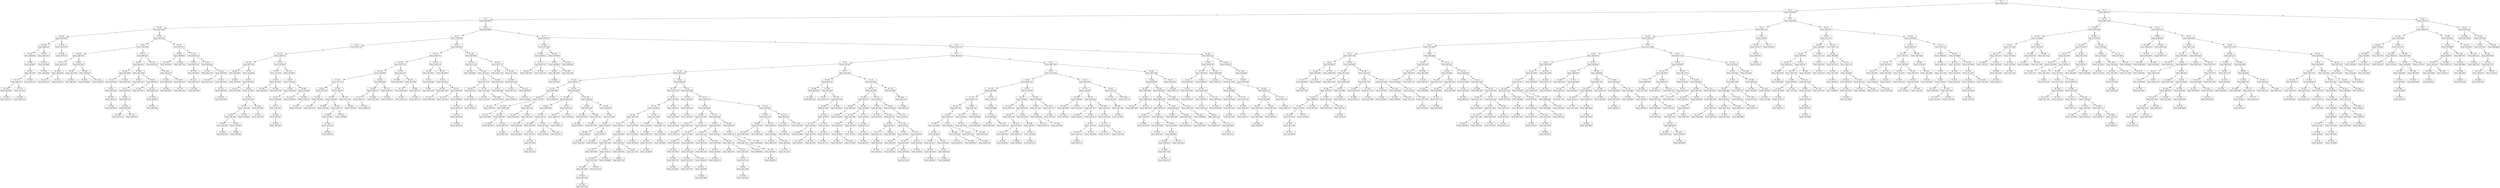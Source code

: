 digraph G { 
    node [shape=record];
    rankdir="TB";
    "node320" [label="{ID: 320 | Placa: AAB-8280}"];
    "node1882" [label="{ID: 1882 | Placa: AAF-2375}"];
    "node1302" [label="{ID: 1302 | Placa: ABP-4095}"];
    "node734" [label="{ID: 734 | Placa: AEK-4782}"];
    "node1806" [label="{ID: 1806 | Placa: AER-5252}"];
    "node1776" [label="{ID: 1776 | Placa: AFI-0142}"];
    "node420" [label="{ID: 420 | Placa: AFY-3387}"];
    "node1012" [label="{ID: 1012 | Placa: AGY-7273}"];
    "node366" [label="{ID: 366 | Placa: AJE-8467}"];
    "node306" [label="{ID: 306 | Placa: AJW-6742}"];
    "node1894" [label="{ID: 1894 | Placa: AKW-8044}"];
    "node1610" [label="{ID: 1610 | Placa: ALF-9669}"];
    "node910" [label="{ID: 910 | Placa: AMA-5537}"];
    "node206" [label="{ID: 206 | Placa: ANV-0550}"];
    "node1052" [label="{ID: 1052 | Placa: AOM-7613}"];
    "node1386" [label="{ID: 1386 | Placa: AOT-0740}"];
    "node38" [label="{ID: 38 | Placa: APC-0005}"];
    "node1276" [label="{ID: 1276 | Placa: APM-5101}"];
    "node1048" [label="{ID: 1048 | Placa: AQH-9250}"];
    "node1152" [label="{ID: 1152 | Placa: AQP-2857}"];
    "node478" [label="{ID: 478 | Placa: AQQ-7076}"];
    "node398" [label="{ID: 398 | Placa: AQR-1072}"];
    "node1922" [label="{ID: 1922 | Placa: ARJ-1067}"];
    "node592" [label="{ID: 592 | Placa: ASO-5349}"];
    "node468" [label="{ID: 468 | Placa: ATG-3840}"];
    "node1634" [label="{ID: 1634 | Placa: ATN-8005}"];
    "node630" [label="{ID: 630 | Placa: ATS-8241}"];
    "node1328" [label="{ID: 1328 | Placa: AUI-8845}"];
    "node96" [label="{ID: 96 | Placa: AVG-4189}"];
    "node852" [label="{ID: 852 | Placa: AVM-0092}"];
    "node1246" [label="{ID: 1246 | Placa: AWM-8019}"];
    "node1082" [label="{ID: 1082 | Placa: AXY-4532}"];
    "node724" [label="{ID: 724 | Placa: AYD-5659}"];
    "node494" [label="{ID: 494 | Placa: BAC-8269}"];
    "node1206" [label="{ID: 1206 | Placa: BAK-1552}"];
    "node474" [label="{ID: 474 | Placa: BAX-5411}"];
    "node500" [label="{ID: 500 | Placa: BAZ-7282}"];
    "node532" [label="{ID: 532 | Placa: BBP-3523}"];
    "node1868" [label="{ID: 1868 | Placa: BCE-5212}"];
    "node1500" [label="{ID: 1500 | Placa: BDY-5884}"];
    "node1704" [label="{ID: 1704 | Placa: BFD-0632}"];
    "node826" [label="{ID: 826 | Placa: BFI-5775}"];
    "node484" [label="{ID: 484 | Placa: BFN-4149}"];
    "node1400" [label="{ID: 1400 | Placa: BGC-4207}"];
    "node642" [label="{ID: 642 | Placa: BHG-0857}"];
    "node1972" [label="{ID: 1972 | Placa: BIG-4590}"];
    "node1658" [label="{ID: 1658 | Placa: BJF-4065}"];
    "node1322" [label="{ID: 1322 | Placa: BJW-7228}"];
    "node278" [label="{ID: 278 | Placa: BKK-5927}"];
    "node1594" [label="{ID: 1594 | Placa: BKK-6298}"];
    "node1668" [label="{ID: 1668 | Placa: BKO-9810}"];
    "node1254" [label="{ID: 1254 | Placa: BLA-5075}"];
    "node1758" [label="{ID: 1758 | Placa: BMO-1417}"];
    "node1294" [label="{ID: 1294 | Placa: BNZ-6761}"];
    "node744" [label="{ID: 744 | Placa: BOG-3347}"];
    "node46" [label="{ID: 46 | Placa: BOI-0354}"];
    "node1316" [label="{ID: 1316 | Placa: BOS-6923}"];
    "node568" [label="{ID: 568 | Placa: BOY-8958}"];
    "node1606" [label="{ID: 1606 | Placa: BPC-7342}"];
    "node198" [label="{ID: 198 | Placa: BPF-2157}"];
    "node954" [label="{ID: 954 | Placa: BPU-9115}"];
    "node1100" [label="{ID: 1100 | Placa: BPZ-8691}"];
    "node1388" [label="{ID: 1388 | Placa: BQS-9591}"];
    "node1154" [label="{ID: 1154 | Placa: BRV-2219}"];
    "node576" [label="{ID: 576 | Placa: BRZ-2653}"];
    "node1792" [label="{ID: 1792 | Placa: BSQ-7216}"];
    "node872" [label="{ID: 872 | Placa: BSS-4844}"];
    "node1236" [label="{ID: 1236 | Placa: BUC-5791}"];
    "node936" [label="{ID: 936 | Placa: BUR-8630}"];
    "node1722" [label="{ID: 1722 | Placa: BVM-6766}"];
    "node1918" [label="{ID: 1918 | Placa: BWG-3867}"];
    "node1212" [label="{ID: 1212 | Placa: BXH-3676}"];
    "node8" [label="{ID: 8 | Placa: BXH-9368}"];
    "node44" [label="{ID: 44 | Placa: BXV-7241}"];
    "node806" [label="{ID: 806 | Placa: BYD-6065}"];
    "node1296" [label="{ID: 1296 | Placa: BYF-9995}"];
    "node124" [label="{ID: 124 | Placa: BYH-7503}"];
    "node338" [label="{ID: 338 | Placa: BYU-1480}"];
    "node250" [label="{ID: 250 | Placa: BZF-1008}"];
    "node682" [label="{ID: 682 | Placa: BZJ-7682}"];
    "node1688" [label="{ID: 1688 | Placa: BZS-3584}"];
    "node586" [label="{ID: 586 | Placa: CAP-7240}"];
    "node620" [label="{ID: 620 | Placa: CAU-9623}"];
    "node964" [label="{ID: 964 | Placa: CBY-3624}"];
    "node552" [label="{ID: 552 | Placa: CCH-4180}"];
    "node1306" [label="{ID: 1306 | Placa: CCK-4981}"];
    "node418" [label="{ID: 418 | Placa: CCN-5381}"];
    "node1614" [label="{ID: 1614 | Placa: CDS-6118}"];
    "node1124" [label="{ID: 1124 | Placa: CFF-5653}"];
    "node402" [label="{ID: 402 | Placa: CFL-3813}"];
    "node142" [label="{ID: 142 | Placa: CGD-4656}"];
    "node112" [label="{ID: 112 | Placa: CHI-8725}"];
    "node978" [label="{ID: 978 | Placa: CIX-7204}"];
    "node1692" [label="{ID: 1692 | Placa: CJB-0436}"];
    "node1394" [label="{ID: 1394 | Placa: CKL-9507}"];
    "node1644" [label="{ID: 1644 | Placa: CKM-5709}"];
    "node118" [label="{ID: 118 | Placa: CKV-3420}"];
    "node1924" [label="{ID: 1924 | Placa: CKZ-7343}"];
    "node1498" [label="{ID: 1498 | Placa: CLB-2417}"];
    "node742" [label="{ID: 742 | Placa: CLE-5563}"];
    "node622" [label="{ID: 622 | Placa: CMK-3409}"];
    "node566" [label="{ID: 566 | Placa: CMQ-6203}"];
    "node190" [label="{ID: 190 | Placa: CMR-3951}"];
    "node1524" [label="{ID: 1524 | Placa: CMW-0914}"];
    "node660" [label="{ID: 660 | Placa: CNC-6859}"];
    "node1820" [label="{ID: 1820 | Placa: CNQ-2291}"];
    "node1298" [label="{ID: 1298 | Placa: CNR-8353}"];
    "node176" [label="{ID: 176 | Placa: COJ-3697}"];
    "node34" [label="{ID: 34 | Placa: COX-9106}"];
    "node1192" [label="{ID: 1192 | Placa: CPA-3396}"];
    "node1332" [label="{ID: 1332 | Placa: CPL-9739}"];
    "node360" [label="{ID: 360 | Placa: CPU-1292}"];
    "node226" [label="{ID: 226 | Placa: CPU-1672}"];
    "node1994" [label="{ID: 1994 | Placa: CPZ-3043}"];
    "node476" [label="{ID: 476 | Placa: CQN-8460}"];
    "node1804" [label="{ID: 1804 | Placa: CRT-2025}"];
    "node1844" [label="{ID: 1844 | Placa: CRX-4057}"];
    "node1648" [label="{ID: 1648 | Placa: CSJ-7867}"];
    "node1002" [label="{ID: 1002 | Placa: CSN-4772}"];
    "node1926" [label="{ID: 1926 | Placa: CSV-6863}"];
    "node268" [label="{ID: 268 | Placa: CTK-4071}"];
    "node1756" [label="{ID: 1756 | Placa: CUS-7165}"];
    "node1890" [label="{ID: 1890 | Placa: CVV-2405}"];
    "node150" [label="{ID: 150 | Placa: CVX-0849}"];
    "node1462" [label="{ID: 1462 | Placa: CWJ-8576}"];
    "node1272" [label="{ID: 1272 | Placa: CXW-3376}"];
    "node918" [label="{ID: 918 | Placa: DAM-6171}"];
    "node1486" [label="{ID: 1486 | Placa: DAU-2032}"];
    "node446" [label="{ID: 446 | Placa: DBQ-3883}"];
    "node1712" [label="{ID: 1712 | Placa: DCH-1677}"];
    "node1824" [label="{ID: 1824 | Placa: DCM-9273}"];
    "node136" [label="{ID: 136 | Placa: DCN-0730}"];
    "node2000" [label="{ID: 2000 | Placa: DDA-2440}"];
    "node200" [label="{ID: 200 | Placa: DGI-5573}"];
    "node1962" [label="{ID: 1962 | Placa: DGN-4222}"];
    "node720" [label="{ID: 720 | Placa: DGW-0106}"];
    "node284" [label="{ID: 284 | Placa: DIC-3488}"];
    "node1348" [label="{ID: 1348 | Placa: DID-5752}"];
    "node668" [label="{ID: 668 | Placa: DIV-0781}"];
    "node126" [label="{ID: 126 | Placa: DKV-2312}"];
    "node716" [label="{ID: 716 | Placa: DLE-5652}"];
    "node718" [label="{ID: 718 | Placa: DLR-9386}"];
    "node980" [label="{ID: 980 | Placa: DNS-5138}"];
    "node158" [label="{ID: 158 | Placa: DOC-9719}"];
    "node1872" [label="{ID: 1872 | Placa: DOM-1040}"];
    "node1032" [label="{ID: 1032 | Placa: DON-7242}"];
    "node570" [label="{ID: 570 | Placa: DPE-3963}"];
    "node1914" [label="{ID: 1914 | Placa: DPE-9732}"];
    "node782" [label="{ID: 782 | Placa: DPR-3299}"];
    "node1182" [label="{ID: 1182 | Placa: DPR-8834}"];
    "node1354" [label="{ID: 1354 | Placa: DQT-5110}"];
    "node1906" [label="{ID: 1906 | Placa: DQZ-0253}"];
    "node1702" [label="{ID: 1702 | Placa: DRN-0583}"];
    "node342" [label="{ID: 342 | Placa: DRO-6619}"];
    "node82" [label="{ID: 82 | Placa: DRP-2836}"];
    "node1142" [label="{ID: 1142 | Placa: DRX-8069}"];
    "node120" [label="{ID: 120 | Placa: DTG-2750}"];
    "node1522" [label="{ID: 1522 | Placa: DTT-6216}"];
    "node1506" [label="{ID: 1506 | Placa: DUR-9452}"];
    "node638" [label="{ID: 638 | Placa: DUT-5651}"];
    "node194" [label="{ID: 194 | Placa: DVL-2733}"];
    "node1202" [label="{ID: 1202 | Placa: DVT-5618}"];
    "node728" [label="{ID: 728 | Placa: DVV-0143}"];
    "node1880" [label="{ID: 1880 | Placa: DXD-3536}"];
    "node168" [label="{ID: 168 | Placa: DXE-9555}"];
    "node290" [label="{ID: 290 | Placa: DXN-2196}"];
    "node672" [label="{ID: 672 | Placa: DYZ-7648}"];
    "node1554" [label="{ID: 1554 | Placa: DZP-5783}"];
    "node820" [label="{ID: 820 | Placa: DZY-9673}"];
    "node108" [label="{ID: 108 | Placa: EBN-4884}"];
    "node1448" [label="{ID: 1448 | Placa: EBO-1720}"];
    "node304" [label="{ID: 304 | Placa: EBT-7176}"];
    "node384" [label="{ID: 384 | Placa: ECC-5833}"];
    "node1674" [label="{ID: 1674 | Placa: EEL-6737}"];
    "node1396" [label="{ID: 1396 | Placa: EEQ-1559}"];
    "node1720" [label="{ID: 1720 | Placa: EET-8408}"];
    "node1470" [label="{ID: 1470 | Placa: EHD-9928}"];
    "node10" [label="{ID: 10 | Placa: EIX-4665}"];
    "node952" [label="{ID: 952 | Placa: EKM-7054}"];
    "node772" [label="{ID: 772 | Placa: EKW-7432}"];
    "node1508" [label="{ID: 1508 | Placa: ENA-4367}"];
    "node692" [label="{ID: 692 | Placa: EOK-6621}"];
    "node348" [label="{ID: 348 | Placa: EPP-7548}"];
    "node1964" [label="{ID: 1964 | Placa: EPT-2420}"];
    "node688" [label="{ID: 688 | Placa: ERV-3496}"];
    "node450" [label="{ID: 450 | Placa: ESA-6843}"];
    "node1822" [label="{ID: 1822 | Placa: ESZ-5458}"];
    "node434" [label="{ID: 434 | Placa: EUP-9479}"];
    "node704" [label="{ID: 704 | Placa: EVD-6162}"];
    "node12" [label="{ID: 12 | Placa: EVN-0347}"];
    "node1552" [label="{ID: 1552 | Placa: EWA-3629}"];
    "node1018" [label="{ID: 1018 | Placa: EWB-7300}"];
    "node1364" [label="{ID: 1364 | Placa: EWG-9143}"];
    "node1232" [label="{ID: 1232 | Placa: EWH-6317}"];
    "node1502" [label="{ID: 1502 | Placa: EXB-2769}"];
    "node1392" [label="{ID: 1392 | Placa: EXQ-7020}"];
    "node848" [label="{ID: 848 | Placa: EYF-3921}"];
    "node1876" [label="{ID: 1876 | Placa: EZG-2594}"];
    "node896" [label="{ID: 896 | Placa: EZU-2331}"];
    "node988" [label="{ID: 988 | Placa: FAE-1155}"];
    "node1750" [label="{ID: 1750 | Placa: FAG-0800}"];
    "node1146" [label="{ID: 1146 | Placa: FAY-4399}"];
    "node780" [label="{ID: 780 | Placa: FBU-5090}"];
    "node1862" [label="{ID: 1862 | Placa: FDK-4056}"];
    "node216" [label="{ID: 216 | Placa: FDK-7877}"];
    "node1814" [label="{ID: 1814 | Placa: FEF-1053}"];
    "node1736" [label="{ID: 1736 | Placa: FEY-7330}"];
    "node1370" [label="{ID: 1370 | Placa: FFT-3241}"];
    "node1068" [label="{ID: 1068 | Placa: FHJ-2993}"];
    "node536" [label="{ID: 536 | Placa: FIC-3150}"];
    "node1346" [label="{ID: 1346 | Placa: FIS-6680}"];
    "node632" [label="{ID: 632 | Placa: FJF-5228}"];
    "node1250" [label="{ID: 1250 | Placa: FLO-6277}"];
    "node404" [label="{ID: 404 | Placa: FMB-4630}"];
    "node390" [label="{ID: 390 | Placa: FMH-4709}"];
    "node1764" [label="{ID: 1764 | Placa: FMH-8157}"];
    "node832" [label="{ID: 832 | Placa: FMK-5770}"];
    "node416" [label="{ID: 416 | Placa: FMU-9301}"];
    "node514" [label="{ID: 514 | Placa: FNM-6910}"];
    "node230" [label="{ID: 230 | Placa: FOG-5007}"];
    "node1580" [label="{ID: 1580 | Placa: FOZ-2405}"];
    "node1694" [label="{ID: 1694 | Placa: FPR-9925}"];
    "node294" [label="{ID: 294 | Placa: FPX-7539}"];
    "node866" [label="{ID: 866 | Placa: FQE-1477}"];
    "node1622" [label="{ID: 1622 | Placa: FQG-7430}"];
    "node286" [label="{ID: 286 | Placa: FQJ-6832}"];
    "node998" [label="{ID: 998 | Placa: FSJ-8401}"];
    "node1746" [label="{ID: 1746 | Placa: FSM-9336}"];
    "node932" [label="{ID: 932 | Placa: FSU-8781}"];
    "node1836" [label="{ID: 1836 | Placa: FTJ-7890}"];
    "node1784" [label="{ID: 1784 | Placa: FVA-2952}"];
    "node802" [label="{ID: 802 | Placa: FVY-4588}"];
    "node708" [label="{ID: 708 | Placa: FWA-4974}"];
    "node28" [label="{ID: 28 | Placa: FWJ-2123}"];
    "node334" [label="{ID: 334 | Placa: FWR-0257}"];
    "node1510" [label="{ID: 1510 | Placa: FWR-3566}"];
    "node574" [label="{ID: 574 | Placa: FXB-7604}"];
    "node1098" [label="{ID: 1098 | Placa: FXC-4874}"];
    "node1850" [label="{ID: 1850 | Placa: FXO-1528}"];
    "node1936" [label="{ID: 1936 | Placa: FXP-1489}"];
    "node1058" [label="{ID: 1058 | Placa: FXU-7805}"];
    "node1834" [label="{ID: 1834 | Placa: FYC-0516}"];
    "node714" [label="{ID: 714 | Placa: FYK-8357}"];
    "node1118" [label="{ID: 1118 | Placa: FYK-8868}"];
    "node424" [label="{ID: 424 | Placa: FYQ-9000}"];
    "node966" [label="{ID: 966 | Placa: FZH-7718}"];
    "node488" [label="{ID: 488 | Placa: FZH-8105}"];
    "node458" [label="{ID: 458 | Placa: FZR-6285}"];
    "node904" [label="{ID: 904 | Placa: GAC-7941}"];
    "node162" [label="{ID: 162 | Placa: GBP-7106}"];
    "node1620" [label="{ID: 1620 | Placa: GBZ-6998}"];
    "node984" [label="{ID: 984 | Placa: GCA-4949}"];
    "node272" [label="{ID: 272 | Placa: GCF-6460}"];
    "node154" [label="{ID: 154 | Placa: GCV-8291}"];
    "node864" [label="{ID: 864 | Placa: GEV-3641}"];
    "node1496" [label="{ID: 1496 | Placa: GFE-8620}"];
    "node1056" [label="{ID: 1056 | Placa: GFU-5100}"];
    "node888" [label="{ID: 888 | Placa: GFW-3171}"];
    "node358" [label="{ID: 358 | Placa: GGE-1064}"];
    "node546" [label="{ID: 546 | Placa: GIB-3265}"];
    "node1130" [label="{ID: 1130 | Placa: GIQ-9966}"];
    "node438" [label="{ID: 438 | Placa: GJA-1752}"];
    "node144" [label="{ID: 144 | Placa: GJF-7896}"];
    "node596" [label="{ID: 596 | Placa: GJK-8750}"];
    "node1832" [label="{ID: 1832 | Placa: GKI-4330}"];
    "node1380" [label="{ID: 1380 | Placa: GLM-3506}"];
    "node114" [label="{ID: 114 | Placa: GLQ-2719}"];
    "node62" [label="{ID: 62 | Placa: GMI-0445}"];
    "node1514" [label="{ID: 1514 | Placa: GOD-2578}"];
    "node462" [label="{ID: 462 | Placa: GOD-5516}"];
    "node310" [label="{ID: 310 | Placa: GOG-5622}"];
    "node94" [label="{ID: 94 | Placa: GOG-9849}"];
    "node1946" [label="{ID: 1946 | Placa: GOS-4014}"];
    "node674" [label="{ID: 674 | Placa: GPG-5355}"];
    "node280" [label="{ID: 280 | Placa: GQL-2343}"];
    "node392" [label="{ID: 392 | Placa: GRA-0785}"];
    "node490" [label="{ID: 490 | Placa: GRE-1439}"];
    "node1696" [label="{ID: 1696 | Placa: GSU-6465}"];
    "node1426" [label="{ID: 1426 | Placa: GTM-5155}"];
    "node1108" [label="{ID: 1108 | Placa: GTO-5802}"];
    "node482" [label="{ID: 482 | Placa: GTV-4822}"];
    "node1342" [label="{ID: 1342 | Placa: GUQ-7615}"];
    "node1920" [label="{ID: 1920 | Placa: GUY-7116}"];
    "node928" [label="{ID: 928 | Placa: GWY-3304}"];
    "node1612" [label="{ID: 1612 | Placa: GXY-6108}"];
    "node1888" [label="{ID: 1888 | Placa: GYM-5863}"];
    "node1338" [label="{ID: 1338 | Placa: GZD-6910}"];
    "node580" [label="{ID: 580 | Placa: HAW-3483}"];
    "node238" [label="{ID: 238 | Placa: HBS-5494}"];
    "node1450" [label="{ID: 1450 | Placa: HDS-1592}"];
    "node1110" [label="{ID: 1110 | Placa: HEI-5288}"];
    "node590" [label="{ID: 590 | Placa: HEZ-7143}"];
    "node1204" [label="{ID: 1204 | Placa: HGX-6596}"];
    "node1632" [label="{ID: 1632 | Placa: HHN-1375}"];
    "node1418" [label="{ID: 1418 | Placa: HIG-0959}"];
    "node426" [label="{ID: 426 | Placa: HJG-9558}"];
    "node768" [label="{ID: 768 | Placa: HKQ-8374}"];
    "node444" [label="{ID: 444 | Placa: HKS-1730}"];
    "node740" [label="{ID: 740 | Placa: HLL-7513}"];
    "node1960" [label="{ID: 1960 | Placa: HLX-0038}"];
    "node800" [label="{ID: 800 | Placa: HNU-5845}"];
    "node678" [label="{ID: 678 | Placa: HOC-1093}"];
    "node442" [label="{ID: 442 | Placa: HOD-6217}"];
    "node352" [label="{ID: 352 | Placa: HPI-5838}"];
    "node1874" [label="{ID: 1874 | Placa: HQB-8802}"];
    "node730" [label="{ID: 730 | Placa: HRI-7241}"];
    "node1790" [label="{ID: 1790 | Placa: HRP-4307}"];
    "node1908" [label="{ID: 1908 | Placa: HRR-9282}"];
    "node582" [label="{ID: 582 | Placa: HRW-1730}"];
    "node1602" [label="{ID: 1602 | Placa: HSM-8648}"];
    "node498" [label="{ID: 498 | Placa: HTA-3550}"];
    "node132" [label="{ID: 132 | Placa: HTG-5712}"];
    "node1432" [label="{ID: 1432 | Placa: HVQ-1897}"];
    "node880" [label="{ID: 880 | Placa: HVV-5907}"];
    "node1678" [label="{ID: 1678 | Placa: HVY-4794}"];
    "node292" [label="{ID: 292 | Placa: HVZ-1701}"];
    "node1158" [label="{ID: 1158 | Placa: HWE-1828}"];
    "node830" [label="{ID: 830 | Placa: HXS-8493}"];
    "node1726" [label="{ID: 1726 | Placa: HYL-0347}"];
    "node1356" [label="{ID: 1356 | Placa: IAM-3663}"];
    "node788" [label="{ID: 788 | Placa: IAV-5845}"];
    "node156" [label="{ID: 156 | Placa: IAW-4801}"];
    "node1424" [label="{ID: 1424 | Placa: IBF-9341}"];
    "node1292" [label="{ID: 1292 | Placa: IBP-1574}"];
    "node1274" [label="{ID: 1274 | Placa: IBS-4130}"];
    "node1786" [label="{ID: 1786 | Placa: IBW-0036}"];
    "node26" [label="{ID: 26 | Placa: ICP-7895}"];
    "node1460" [label="{ID: 1460 | Placa: IDB-2748}"];
    "node894" [label="{ID: 894 | Placa: IDB-4416}"];
    "node100" [label="{ID: 100 | Placa: IDL-9759}"];
    "node516" [label="{ID: 516 | Placa: IDO-3178}"];
    "node188" [label="{ID: 188 | Placa: IET-7630}"];
    "node890" [label="{ID: 890 | Placa: IFI-7682}"];
    "node1636" [label="{ID: 1636 | Placa: IGZ-8984}"];
    "node1014" [label="{ID: 1014 | Placa: IHS-8851}"];
    "node1754" [label="{ID: 1754 | Placa: III-9239}"];
    "node1618" [label="{ID: 1618 | Placa: IJZ-4676}"];
    "node1728" [label="{ID: 1728 | Placa: IJZ-5546}"];
    "node1004" [label="{ID: 1004 | Placa: ILE-0927}"];
    "node1336" [label="{ID: 1336 | Placa: ILF-4051}"];
    "node1852" [label="{ID: 1852 | Placa: ILL-5771}"];
    "node1494" [label="{ID: 1494 | Placa: ILM-2490}"];
    "node686" [label="{ID: 686 | Placa: IMV-1164}"];
    "node1288" [label="{ID: 1288 | Placa: IMV-8004}"];
    "node72" [label="{ID: 72 | Placa: IND-1246}"];
    "node868" [label="{ID: 868 | Placa: INR-2341}"];
    "node1006" [label="{ID: 1006 | Placa: IOS-6834}"];
    "node180" [label="{ID: 180 | Placa: IPJ-2378}"];
    "node618" [label="{ID: 618 | Placa: IRO-9100}"];
    "node1060" [label="{ID: 1060 | Placa: ITM-7839}"];
    "node886" [label="{ID: 886 | Placa: IUA-0923}"];
    "node1656" [label="{ID: 1656 | Placa: IUC-4450}"];
    "node356" [label="{ID: 356 | Placa: IUG-6685}"];
    "node766" [label="{ID: 766 | Placa: IXF-2997}"];
    "node1106" [label="{ID: 1106 | Placa: IYH-4331}"];
    "node196" [label="{ID: 196 | Placa: IZX-8096}"];
    "node232" [label="{ID: 232 | Placa: JAT-8462}"];
    "node1476" [label="{ID: 1476 | Placa: JBI-0666}"];
    "node1590" [label="{ID: 1590 | Placa: JBR-3937}"];
    "node986" [label="{ID: 986 | Placa: JBT-9217}"];
    "node92" [label="{ID: 92 | Placa: JBU-0919}"];
    "node1768" [label="{ID: 1768 | Placa: JCY-0035}"];
    "node246" [label="{ID: 246 | Placa: JDV-3241}"];
    "node972" [label="{ID: 972 | Placa: JEC-1710}"];
    "node1892" [label="{ID: 1892 | Placa: JFQ-8188}"];
    "node1916" [label="{ID: 1916 | Placa: JGB-8013}"];
    "node540" [label="{ID: 540 | Placa: JGE-9257}"];
    "node994" [label="{ID: 994 | Placa: JGO-4063}"];
    "node296" [label="{ID: 296 | Placa: JJI-5718}"];
    "node840" [label="{ID: 840 | Placa: JKZ-0063}"];
    "node594" [label="{ID: 594 | Placa: JLS-4957}"];
    "node324" [label="{ID: 324 | Placa: JLT-3291}"];
    "node1766" [label="{ID: 1766 | Placa: JNC-2807}"];
    "node538" [label="{ID: 538 | Placa: JOE-0469}"];
    "node970" [label="{ID: 970 | Placa: JOL-7918}"];
    "node814" [label="{ID: 814 | Placa: JOM-4299}"];
    "node472" [label="{ID: 472 | Placa: JPB-8033}"];
    "node1340" [label="{ID: 1340 | Placa: JQT-3924}"];
    "node1174" [label="{ID: 1174 | Placa: JSN-6254}"];
    "node128" [label="{ID: 128 | Placa: JTP-0617}"];
    "node1730" [label="{ID: 1730 | Placa: JUN-4651}"];
    "node846" [label="{ID: 846 | Placa: JUU-0628}"];
    "node78" [label="{ID: 78 | Placa: JUV-3043}"];
    "node1132" [label="{ID: 1132 | Placa: JVC-0853}"];
    "node1464" [label="{ID: 1464 | Placa: JWQ-3732}"];
    "node1600" [label="{ID: 1600 | Placa: JXJ-8112}"];
    "node16" [label="{ID: 16 | Placa: JXS-2434}"];
    "node184" [label="{ID: 184 | Placa: JXV-7436}"];
    "node628" [label="{ID: 628 | Placa: JZL-0111}"];
    "node1074" [label="{ID: 1074 | Placa: KAG-3556}"];
    "node1898" [label="{ID: 1898 | Placa: KAW-3927}"];
    "node410" [label="{ID: 410 | Placa: KAY-8862}"];
    "node710" [label="{ID: 710 | Placa: KBP-6543}"];
    "node996" [label="{ID: 996 | Placa: KBP-9808}"];
    "node652" [label="{ID: 652 | Placa: KCK-9638}"];
    "node298" [label="{ID: 298 | Placa: KCP-9289}"];
    "node218" [label="{ID: 218 | Placa: KEH-1227}"];
    "node1716" [label="{ID: 1716 | Placa: KFE-6674}"];
    "node1086" [label="{ID: 1086 | Placa: KFT-0780}"];
    "node1966" [label="{ID: 1966 | Placa: KFW-6655}"];
    "node452" [label="{ID: 452 | Placa: KGI-0465}"];
    "node1666" [label="{ID: 1666 | Placa: KGN-2233}"];
    "node1122" [label="{ID: 1122 | Placa: KGU-7035}"];
    "node178" [label="{ID: 178 | Placa: KHD-9713}"];
    "node1390" [label="{ID: 1390 | Placa: KHG-2284}"];
    "node1138" [label="{ID: 1138 | Placa: KHY-7493}"];
    "node778" [label="{ID: 778 | Placa: KIG-0221}"];
    "node658" [label="{ID: 658 | Placa: KIZ-7240}"];
    "node1566" [label="{ID: 1566 | Placa: KKO-4636}"];
    "node1078" [label="{ID: 1078 | Placa: KLF-4986}"];
    "node148" [label="{ID: 148 | Placa: KLK-9388}"];
    "node946" [label="{ID: 946 | Placa: KLQ-6985}"];
    "node1570" [label="{ID: 1570 | Placa: KMF-3884}"];
    "node1230" [label="{ID: 1230 | Placa: KMI-3082}"];
    "node1266" [label="{ID: 1266 | Placa: KOG-2413}"];
    "node706" [label="{ID: 706 | Placa: KOT-3197}"];
    "node68" [label="{ID: 68 | Placa: KQT-2128}"];
    "node1516" [label="{ID: 1516 | Placa: KSK-9734}"];
    "node252" [label="{ID: 252 | Placa: KTS-9913}"];
    "node560" [label="{ID: 560 | Placa: KUZ-2278}"];
    "node1194" [label="{ID: 1194 | Placa: KVH-6162}"];
    "node1112" [label="{ID: 1112 | Placa: KYH-5834}"];
    "node1076" [label="{ID: 1076 | Placa: KYI-9226}"];
    "node1986" [label="{ID: 1986 | Placa: KYT-9063}"];
    "node1698" [label="{ID: 1698 | Placa: KZH-5118}"];
    "node354" [label="{ID: 354 | Placa: KZP-6328}"];
    "node1604" [label="{ID: 1604 | Placa: KZV-4732}"];
    "node1260" [label="{ID: 1260 | Placa: LAX-3294}"];
    "node1096" [label="{ID: 1096 | Placa: LAX-6411}"];
    "node626" [label="{ID: 626 | Placa: LCU-4655}"];
    "node222" [label="{ID: 222 | Placa: LCW-3226}"];
    "node1176" [label="{ID: 1176 | Placa: LDH-0272}"];
    "node960" [label="{ID: 960 | Placa: LDP-9448}"];
    "node1856" [label="{ID: 1856 | Placa: LDS-9345}"];
    "node690" [label="{ID: 690 | Placa: LEL-7425}"];
    "node608" [label="{ID: 608 | Placa: LFW-9858}"];
    "node1452" [label="{ID: 1452 | Placa: LHC-7327}"];
    "node1884" [label="{ID: 1884 | Placa: LHF-2435}"];
    "node40" [label="{ID: 40 | Placa: LHN-1648}"];
    "node1190" [label="{ID: 1190 | Placa: LHO-5590}"];
    "node1596" [label="{ID: 1596 | Placa: LHT-5442}"];
    "node746" [label="{ID: 746 | Placa: LIW-9421}"];
    "node1912" [label="{ID: 1912 | Placa: LLR-5815}"];
    "node274" [label="{ID: 274 | Placa: LLS-6238}"];
    "node1860" [label="{ID: 1860 | Placa: LLZ-9516}"];
    "node798" [label="{ID: 798 | Placa: LMP-3127}"];
    "node1670" [label="{ID: 1670 | Placa: LMR-7211}"];
    "node1818" [label="{ID: 1818 | Placa: LNB-4131}"];
    "node1022" [label="{ID: 1022 | Placa: LNE-5746}"];
    "node1144" [label="{ID: 1144 | Placa: LOD-8306}"];
    "node944" [label="{ID: 944 | Placa: LQN-4410}"];
    "node550" [label="{ID: 550 | Placa: LRO-0048}"];
    "node1030" [label="{ID: 1030 | Placa: LSE-1336}"];
    "node1478" [label="{ID: 1478 | Placa: LTC-0761}"];
    "node1170" [label="{ID: 1170 | Placa: LUE-4455}"];
    "node1976" [label="{ID: 1976 | Placa: LUM-1639}"];
    "node1102" [label="{ID: 1102 | Placa: LUW-7084}"];
    "node52" [label="{ID: 52 | Placa: LVM-1852}"];
    "node1062" [label="{ID: 1062 | Placa: LVU-7768}"];
    "node1366" [label="{ID: 1366 | Placa: LYI-2842}"];
    "node760" [label="{ID: 760 | Placa: LYP-1954}"];
    "node612" [label="{ID: 612 | Placa: LYT-2271}"];
    "node1398" [label="{ID: 1398 | Placa: LZD-1731}"];
    "node20" [label="{ID: 20 | Placa: MDC-2361}"];
    "node992" [label="{ID: 992 | Placa: MDF-4885}"];
    "node1252" [label="{ID: 1252 | Placa: MDW-1989}"];
    "node1042" [label="{ID: 1042 | Placa: MDW-9528}"];
    "node1178" [label="{ID: 1178 | Placa: MEJ-3764}"];
    "node214" [label="{ID: 214 | Placa: MFI-9888}"];
    "node856" [label="{ID: 856 | Placa: MFJ-2013}"];
    "node1866" [label="{ID: 1866 | Placa: MFV-0319}"];
    "node504" [label="{ID: 504 | Placa: MFY-6576}"];
    "node1816" [label="{ID: 1816 | Placa: MGO-3681}"];
    "node662" [label="{ID: 662 | Placa: MKG-0853}"];
    "node610" [label="{ID: 610 | Placa: MKN-3971}"];
    "node666" [label="{ID: 666 | Placa: MLA-4840}"];
    "node1046" [label="{ID: 1046 | Placa: MLO-7430}"];
    "node1320" [label="{ID: 1320 | Placa: MMG-4742}"];
    "node1024" [label="{ID: 1024 | Placa: MNF-2872}"];
    "node764" [label="{ID: 764 | Placa: MNT-8061}"];
    "node1414" [label="{ID: 1414 | Placa: MOL-5005}"];
    "node386" [label="{ID: 386 | Placa: MPC-5458}"];
    "node858" [label="{ID: 858 | Placa: MPL-9966}"];
    "node502" [label="{ID: 502 | Placa: MPN-5337}"];
    "node1810" [label="{ID: 1810 | Placa: MPW-0582}"];
    "node968" [label="{ID: 968 | Placa: MQG-0372}"];
    "node1968" [label="{ID: 1968 | Placa: MQO-5964}"];
    "node264" [label="{ID: 264 | Placa: MRF-4835}"];
    "node884" [label="{ID: 884 | Placa: MRP-1597}"];
    "node1214" [label="{ID: 1214 | Placa: MRX-7283}"];
    "node1412" [label="{ID: 1412 | Placa: MRY-6896}"];
    "node66" [label="{ID: 66 | Placa: MSO-7066}"];
    "node1654" [label="{ID: 1654 | Placa: MTB-2774}"];
    "node976" [label="{ID: 976 | Placa: MTR-4308}"];
    "node14" [label="{ID: 14 | Placa: MTS-3142}"];
    "node914" [label="{ID: 914 | Placa: MUG-0061}"];
    "node990" [label="{ID: 990 | Placa: MVX-5342}"];
    "node350" [label="{ID: 350 | Placa: MXH-2061}"];
    "node228" [label="{ID: 228 | Placa: MXY-5813}"];
    "node654" [label="{ID: 654 | Placa: MYW-8937}"];
    "node930" [label="{ID: 930 | Placa: MZH-0512}"];
    "node912" [label="{ID: 912 | Placa: MZP-2519}"];
    "node1774" [label="{ID: 1774 | Placa: MZP-6115}"];
    "node1512" [label="{ID: 1512 | Placa: NAB-2668}"];
    "node770" [label="{ID: 770 | Placa: NAG-9732}"];
    "node548" [label="{ID: 548 | Placa: NAQ-1530}"];
    "node754" [label="{ID: 754 | Placa: NBF-1546}"];
    "node1640" [label="{ID: 1640 | Placa: NCN-9080}"];
    "node448" [label="{ID: 448 | Placa: NDJ-6441}"];
    "node182" [label="{ID: 182 | Placa: NDN-2500}"];
    "node1542" [label="{ID: 1542 | Placa: NDW-0227}"];
    "node314" [label="{ID: 314 | Placa: NDW-6188}"];
    "node1630" [label="{ID: 1630 | Placa: NEI-7399}"];
    "node1628" [label="{ID: 1628 | Placa: NFF-1643}"];
    "node1256" [label="{ID: 1256 | Placa: NFN-4264}"];
    "node600" [label="{ID: 600 | Placa: NGJ-8894}"];
    "node794" [label="{ID: 794 | Placa: NJO-2789}"];
    "node1208" [label="{ID: 1208 | Placa: NLD-6333}"];
    "node1472" [label="{ID: 1472 | Placa: NLJ-8172}"];
    "node326" [label="{ID: 326 | Placa: NLL-5206}"];
    "node926" [label="{ID: 926 | Placa: NNG-6304}"];
    "node1262" [label="{ID: 1262 | Placa: NNI-8260}"];
    "node924" [label="{ID: 924 | Placa: NNK-7769}"];
    "node738" [label="{ID: 738 | Placa: NNL-2486}"];
    "node916" [label="{ID: 916 | Placa: NNO-3911}"];
    "node1952" [label="{ID: 1952 | Placa: NNV-9972}"];
    "node430" [label="{ID: 430 | Placa: NOD-3172}"];
    "node1826" [label="{ID: 1826 | Placa: NPB-1273}"];
    "node822" [label="{ID: 822 | Placa: NPP-4742}"];
    "node166" [label="{ID: 166 | Placa: NPT-2754}"];
    "node646" [label="{ID: 646 | Placa: NPT-9625}"];
    "node1798" [label="{ID: 1798 | Placa: NTJ-8848}"];
    "node1998" [label="{ID: 1998 | Placa: NTO-3696}"];
    "node4" [label="{ID: 4 | Placa: NUB-6096}"];
    "node512" [label="{ID: 512 | Placa: NUJ-9569}"];
    "node1840" [label="{ID: 1840 | Placa: NUP-7461}"];
    "node308" [label="{ID: 308 | Placa: NVB-6583}"];
    "node1330" [label="{ID: 1330 | Placa: NVJ-6045}"];
    "node90" [label="{ID: 90 | Placa: NVM-9167}"];
    "node1742" [label="{ID: 1742 | Placa: NWB-1264}"];
    "node74" [label="{ID: 74 | Placa: NWF-7789}"];
    "node902" [label="{ID: 902 | Placa: NWQ-1189}"];
    "node234" [label="{ID: 234 | Placa: NXL-3240}"];
    "node1180" [label="{ID: 1180 | Placa: NYL-6242}"];
    "node1186" [label="{ID: 1186 | Placa: OAC-7789}"];
    "node1772" [label="{ID: 1772 | Placa: OCN-8878}"];
    "node614" [label="{ID: 614 | Placa: OCT-6878}"];
    "node1224" [label="{ID: 1224 | Placa: OCX-3464}"];
    "node564" [label="{ID: 564 | Placa: ODB-9997}"];
    "node1148" [label="{ID: 1148 | Placa: OFP-0656}"];
    "node394" [label="{ID: 394 | Placa: OGZ-2670}"];
    "node786" [label="{ID: 786 | Placa: OHD-8154}"];
    "node492" [label="{ID: 492 | Placa: OJH-5307}"];
    "node1638" [label="{ID: 1638 | Placa: OKI-8735}"];
    "node1216" [label="{ID: 1216 | Placa: OKT-5377}"];
    "node240" [label="{ID: 240 | Placa: OKW-5788}"];
    "node878" [label="{ID: 878 | Placa: OLA-3662}"];
    "node1300" [label="{ID: 1300 | Placa: ONC-9313}"];
    "node106" [label="{ID: 106 | Placa: ONM-9842}"];
    "node554" [label="{ID: 554 | Placa: ONQ-0775}"];
    "node1686" [label="{ID: 1686 | Placa: OOA-0271}"];
    "node428" [label="{ID: 428 | Placa: OOA-7790}"];
    "node1544" [label="{ID: 1544 | Placa: OOC-7533}"];
    "node1938" [label="{ID: 1938 | Placa: OOS-1088}"];
    "node160" [label="{ID: 160 | Placa: OOV-8175}"];
    "node922" [label="{ID: 922 | Placa: OPP-3035}"];
    "node1980" [label="{ID: 1980 | Placa: OPZ-6672}"];
    "node702" [label="{ID: 702 | Placa: ORA-2639}"];
    "node1454" [label="{ID: 1454 | Placa: ORY-2606}"];
    "node1160" [label="{ID: 1160 | Placa: OSH-9348}"];
    "node1974" [label="{ID: 1974 | Placa: OTL-1264}"];
    "node42" [label="{ID: 42 | Placa: OTS-3630}"];
    "node1116" [label="{ID: 1116 | Placa: OUJ-8192}"];
    "node1700" [label="{ID: 1700 | Placa: OUL-2605}"];
    "node1484" [label="{ID: 1484 | Placa: OUX-7700}"];
    "node900" [label="{ID: 900 | Placa: OXN-9922}"];
    "node572" [label="{ID: 572 | Placa: OYH-0367}"];
    "node1352" [label="{ID: 1352 | Placa: OZK-2170}"];
    "node522" [label="{ID: 522 | Placa: PBI-5555}"];
    "node1748" [label="{ID: 1748 | Placa: PBP-7361}"];
    "node1598" [label="{ID: 1598 | Placa: PBV-7660}"];
    "node86" [label="{ID: 86 | Placa: PDF-4044}"];
    "node1642" [label="{ID: 1642 | Placa: PEF-8666}"];
    "node1456" [label="{ID: 1456 | Placa: PFG-7253}"];
    "node378" [label="{ID: 378 | Placa: PFV-8095}"];
    "node1312" [label="{ID: 1312 | Placa: PGD-7551}"];
    "node1466" [label="{ID: 1466 | Placa: PGU-8589}"];
    "node790" [label="{ID: 790 | Placa: PIM-0659}"];
    "node518" [label="{ID: 518 | Placa: PJD-7206}"];
    "node1238" [label="{ID: 1238 | Placa: PJH-7980}"];
    "node122" [label="{ID: 122 | Placa: PJL-2627}"];
    "node1308" [label="{ID: 1308 | Placa: PKK-6369}"];
    "node818" [label="{ID: 818 | Placa: PKP-6180}"];
    "node506" [label="{ID: 506 | Placa: PLL-0606}"];
    "node370" [label="{ID: 370 | Placa: PMX-0503}"];
    "node1588" [label="{ID: 1588 | Placa: PNB-7492}"];
    "node414" [label="{ID: 414 | Placa: PNO-7487}"];
    "node664" [label="{ID: 664 | Placa: PNV-7247}"];
    "node1384" [label="{ID: 1384 | Placa: POA-9900}"];
    "node524" [label="{ID: 524 | Placa: POL-5150}"];
    "node1664" [label="{ID: 1664 | Placa: POQ-6296}"];
    "node1532" [label="{ID: 1532 | Placa: PPC-7788}"];
    "node1548" [label="{ID: 1548 | Placa: PPK-0218}"];
    "node732" [label="{ID: 732 | Placa: PPL-2570}"];
    "node1788" [label="{ID: 1788 | Placa: PPY-8787}"];
    "node828" [label="{ID: 828 | Placa: PQQ-3618}"];
    "node722" [label="{ID: 722 | Placa: PQX-3334}"];
    "node1652" [label="{ID: 1652 | Placa: PRG-3171}"];
    "node1578" [label="{ID: 1578 | Placa: PRY-7832}"];
    "node982" [label="{ID: 982 | Placa: PSY-7526}"];
    "node36" [label="{ID: 36 | Placa: PVB-4573}"];
    "node1646" [label="{ID: 1646 | Placa: PVR-7449}"];
    "node1446" [label="{ID: 1446 | Placa: PVS-0733}"];
    "node1482" [label="{ID: 1482 | Placa: PWJ-4843}"];
    "node1626" [label="{ID: 1626 | Placa: PWO-5853}"];
    "node1546" [label="{ID: 1546 | Placa: PXR-3234}"];
    "node312" [label="{ID: 312 | Placa: PYI-3977}"];
    "node624" [label="{ID: 624 | Placa: PYI-4348}"];
    "node1200" [label="{ID: 1200 | Placa: PYM-4523}"];
    "node1304" [label="{ID: 1304 | Placa: PYY-9539}"];
    "node698" [label="{ID: 698 | Placa: PZB-8533}"];
    "node1680" [label="{ID: 1680 | Placa: PZQ-0255}"];
    "node1436" [label="{ID: 1436 | Placa: PZS-2793}"];
    "node1344" [label="{ID: 1344 | Placa: PZX-1090}"];
    "node584" [label="{ID: 584 | Placa: PZY-8410}"];
    "node906" [label="{ID: 906 | Placa: QBS-4690}"];
    "node1706" [label="{ID: 1706 | Placa: QBV-3027}"];
    "node862" [label="{ID: 862 | Placa: QBX-8166}"];
    "node1416" [label="{ID: 1416 | Placa: QCL-3620}"];
    "node212" [label="{ID: 212 | Placa: QCL-5381}"];
    "node1440" [label="{ID: 1440 | Placa: QCW-0523}"];
    "node616" [label="{ID: 616 | Placa: QDU-0063}"];
    "node84" [label="{ID: 84 | Placa: QEM-7600}"];
    "node1268" [label="{ID: 1268 | Placa: QEO-2751}"];
    "node1900" [label="{ID: 1900 | Placa: QES-4682}"];
    "node1164" [label="{ID: 1164 | Placa: QFO-2685}"];
    "node58" [label="{ID: 58 | Placa: QHA-5267}"];
    "node656" [label="{ID: 656 | Placa: QHO-1621}"];
    "node460" [label="{ID: 460 | Placa: QHR-8325}"];
    "node838" [label="{ID: 838 | Placa: QIC-7678}"];
    "node784" [label="{ID: 784 | Placa: QJE-9223}"];
    "node712" [label="{ID: 712 | Placa: QJH-0996}"];
    "node1444" [label="{ID: 1444 | Placa: QJR-8607}"];
    "node102" [label="{ID: 102 | Placa: QKY-8636}"];
    "node1662" [label="{ID: 1662 | Placa: QLL-1009}"];
    "node1408" [label="{ID: 1408 | Placa: QLX-3973}"];
    "node1072" [label="{ID: 1072 | Placa: QMB-0358}"];
    "node1928" [label="{ID: 1928 | Placa: QMC-4906}"];
    "node1944" [label="{ID: 1944 | Placa: QMQ-0066}"];
    "node1858" [label="{ID: 1858 | Placa: QMQ-0654}"];
    "node1550" [label="{ID: 1550 | Placa: QMZ-9110}"];
    "node556" [label="{ID: 556 | Placa: QOE-1761}"];
    "node1992" [label="{ID: 1992 | Placa: QOS-5720}"];
    "node1996" [label="{ID: 1996 | Placa: QPK-1666}"];
    "node528" [label="{ID: 528 | Placa: QPV-6824}"];
    "node1368" [label="{ID: 1368 | Placa: QQO-0265}"];
    "node1684" [label="{ID: 1684 | Placa: QRK-9811}"];
    "node834" [label="{ID: 834 | Placa: QRS-0640}"];
    "node606" [label="{ID: 606 | Placa: QSN-3422}"];
    "node1290" [label="{ID: 1290 | Placa: QSQ-0891}"];
    "node758" [label="{ID: 758 | Placa: QTM-8602}"];
    "node1528" [label="{ID: 1528 | Placa: QUJ-4645}"];
    "node1582" [label="{ID: 1582 | Placa: QVB-9421}"];
    "node50" [label="{ID: 50 | Placa: QVO-5498}"];
    "node750" [label="{ID: 750 | Placa: QXM-8847}"];
    "node1064" [label="{ID: 1064 | Placa: QYZ-1965}"];
    "node374" [label="{ID: 374 | Placa: RAO-6951}"];
    "node1970" [label="{ID: 1970 | Placa: RAT-8757}"];
    "node496" [label="{ID: 496 | Placa: RBE-5222}"];
    "node1310" [label="{ID: 1310 | Placa: RBL-7524}"];
    "node116" [label="{ID: 116 | Placa: RCB-4598}"];
    "node220" [label="{ID: 220 | Placa: RCT-6035}"];
    "node1616" [label="{ID: 1616 | Placa: RDB-7406}"];
    "node948" [label="{ID: 948 | Placa: REK-4800}"];
    "node388" [label="{ID: 388 | Placa: RGG-7011}"];
    "node650" [label="{ID: 650 | Placa: RGP-1427}"];
    "node376" [label="{ID: 376 | Placa: RGQ-5155}"];
    "node776" [label="{ID: 776 | Placa: RHN-1961}"];
    "node186" [label="{ID: 186 | Placa: RHO-1516}"];
    "node1988" [label="{ID: 1988 | Placa: RJN-8397}"];
    "node480" [label="{ID: 480 | Placa: RJU-9710}"];
    "node1978" [label="{ID: 1978 | Placa: RMN-1444}"];
    "node1326" [label="{ID: 1326 | Placa: RMW-8870}"];
    "node1954" [label="{ID: 1954 | Placa: RNN-3604}"];
    "node1812" [label="{ID: 1812 | Placa: ROI-8352}"];
    "node908" [label="{ID: 908 | Placa: ROT-7185}"];
    "node812" [label="{ID: 812 | Placa: ROW-9505}"];
    "node974" [label="{ID: 974 | Placa: RPE-0415}"];
    "node544" [label="{ID: 544 | Placa: RQX-0628}"];
    "node346" [label="{ID: 346 | Placa: RRS-5805}"];
    "node1334" [label="{ID: 1334 | Placa: RRW-5305}"];
    "node1778" [label="{ID: 1778 | Placa: RSD-7998}"];
    "node1382" [label="{ID: 1382 | Placa: RSX-1034}"];
    "node1564" [label="{ID: 1564 | Placa: RTY-0739}"];
    "node1222" [label="{ID: 1222 | Placa: RUD-4483}"];
    "node76" [label="{ID: 76 | Placa: RUG-7758}"];
    "node1650" [label="{ID: 1650 | Placa: RUV-3178}"];
    "node1676" [label="{ID: 1676 | Placa: RVE-5056}"];
    "node824" [label="{ID: 824 | Placa: RVL-8101}"];
    "node1092" [label="{ID: 1092 | Placa: RWQ-4135}"];
    "node1150" [label="{ID: 1150 | Placa: RXD-4089}"];
    "node440" [label="{ID: 440 | Placa: RXW-0482}"];
    "node1040" [label="{ID: 1040 | Placa: RYX-2312}"];
    "node456" [label="{ID: 456 | Placa: RZB-5651}"];
    "node328" [label="{ID: 328 | Placa: RZO-7389}"];
    "node870" [label="{ID: 870 | Placa: SBD-7377}"];
    "node1562" [label="{ID: 1562 | Placa: SCA-7954}"];
    "node140" [label="{ID: 140 | Placa: SCB-2696}"];
    "node1198" [label="{ID: 1198 | Placa: SEA-2902}"];
    "node380" [label="{ID: 380 | Placa: SEB-9851}"];
    "node1280" [label="{ID: 1280 | Placa: SEY-3659}"];
    "node1282" [label="{ID: 1282 | Placa: SFI-2509}"];
    "node110" [label="{ID: 110 | Placa: SFV-0253}"];
    "node1802" [label="{ID: 1802 | Placa: SFZ-3474}"];
    "node32" [label="{ID: 32 | Placa: SHF-7324}"];
    "node258" [label="{ID: 258 | Placa: SHW-4817}"];
    "node400" [label="{ID: 400 | Placa: SIC-6413}"];
    "node224" [label="{ID: 224 | Placa: SIU-2479}"];
    "node64" [label="{ID: 64 | Placa: SJI-5884}"];
    "node70" [label="{ID: 70 | Placa: SKR-6897}"];
    "node18" [label="{ID: 18 | Placa: SLM-2968}"];
    "node602" [label="{ID: 602 | Placa: SMQ-5451}"];
    "node1990" [label="{ID: 1990 | Placa: SOW-6589}"];
    "node1084" [label="{ID: 1084 | Placa: SPM-1019}"];
    "node208" [label="{ID: 208 | Placa: SSP-9978}"];
    "node1050" [label="{ID: 1050 | Placa: STA-5439}"];
    "node1406" [label="{ID: 1406 | Placa: STC-2515}"];
    "node1458" [label="{ID: 1458 | Placa: STR-1571}"];
    "node808" [label="{ID: 808 | Placa: STS-4930}"];
    "node1740" [label="{ID: 1740 | Placa: STT-1087}"];
    "node276" [label="{ID: 276 | Placa: STW-7778}"];
    "node860" [label="{ID: 860 | Placa: STX-1410}"];
    "node1430" [label="{ID: 1430 | Placa: SVP-4069}"];
    "node1228" [label="{ID: 1228 | Placa: SWF-9071}"];
    "node1028" [label="{ID: 1028 | Placa: SWV-4230}"];
    "node510" [label="{ID: 510 | Placa: SYG-3322}"];
    "node1166" [label="{ID: 1166 | Placa: SYS-5220}"];
    "node210" [label="{ID: 210 | Placa: SYS-8207}"];
    "node408" [label="{ID: 408 | Placa: SZG-8472}"];
    "node204" [label="{ID: 204 | Placa: SZK-8368}"];
    "node578" [label="{ID: 578 | Placa: TAK-9190}"];
    "node1196" [label="{ID: 1196 | Placa: TBO-0332}"];
    "node266" [label="{ID: 266 | Placa: TCZ-1514}"];
    "node60" [label="{ID: 60 | Placa: TDL-2291}"];
    "node146" [label="{ID: 146 | Placa: TDM-1178}"];
    "node1982" [label="{ID: 1982 | Placa: TEW-6001}"];
    "node1932" [label="{ID: 1932 | Placa: TFA-0452}"];
    "node1780" [label="{ID: 1780 | Placa: TFF-4268}"];
    "node288" [label="{ID: 288 | Placa: TGU-6572}"];
    "node256" [label="{ID: 256 | Placa: THI-9388}"];
    "node1474" [label="{ID: 1474 | Placa: THK-6550}"];
    "node1480" [label="{ID: 1480 | Placa: THV-7963}"];
    "node1800" [label="{ID: 1800 | Placa: TIC-0282}"];
    "node362" [label="{ID: 362 | Placa: TID-6846}"];
    "node1020" [label="{ID: 1020 | Placa: TIM-9086}"];
    "node876" [label="{ID: 876 | Placa: TKI-7751}"];
    "node882" [label="{ID: 882 | Placa: TKL-5374}"];
    "node330" [label="{ID: 330 | Placa: TMF-1110}"];
    "node56" [label="{ID: 56 | Placa: TNT-7281}"];
    "node792" [label="{ID: 792 | Placa: TNV-5051}"];
    "node958" [label="{ID: 958 | Placa: TOJ-8417}"];
    "node1538" [label="{ID: 1538 | Placa: TOO-4284}"];
    "node762" [label="{ID: 762 | Placa: TRQ-5676}"];
    "node1718" [label="{ID: 1718 | Placa: TSR-3004}"];
    "node1752" [label="{ID: 1752 | Placa: TTJ-6732}"];
    "node700" [label="{ID: 700 | Placa: TTT-7841}"];
    "node1782" [label="{ID: 1782 | Placa: TUH-1555}"];
    "node1378" [label="{ID: 1378 | Placa: TVX-9267}"];
    "node942" [label="{ID: 942 | Placa: TXS-0299}"];
    "node950" [label="{ID: 950 | Placa: TXZ-5913}"];
    "node1886" [label="{ID: 1886 | Placa: TZY-0842}"];
    "node1734" [label="{ID: 1734 | Placa: TZZ-1998}"];
    "node1828" [label="{ID: 1828 | Placa: UAG-3392}"];
    "node174" [label="{ID: 174 | Placa: UAH-9241}"];
    "node604" [label="{ID: 604 | Placa: UCT-8582}"];
    "node854" [label="{ID: 854 | Placa: UDE-4968}"];
    "node1556" [label="{ID: 1556 | Placa: UDG-5833}"];
    "node260" [label="{ID: 260 | Placa: UDP-3344}"];
    "node134" [label="{ID: 134 | Placa: UFN-0948}"];
    "node1324" [label="{ID: 1324 | Placa: UHX-3595}"];
    "node962" [label="{ID: 962 | Placa: ULP-4447}"];
    "node1270" [label="{ID: 1270 | Placa: ULX-2925}"];
    "node1248" [label="{ID: 1248 | Placa: UNW-7416}"];
    "node1942" [label="{ID: 1942 | Placa: UNY-2108}"];
    "node956" [label="{ID: 956 | Placa: UQU-1794}"];
    "node940" [label="{ID: 940 | Placa: URE-6785}"];
    "node648" [label="{ID: 648 | Placa: URH-0597}"];
    "node172" [label="{ID: 172 | Placa: URX-3161}"];
    "node1576" [label="{ID: 1576 | Placa: URZ-8356}"];
    "node1540" [label="{ID: 1540 | Placa: USG-6293}"];
    "node1526" [label="{ID: 1526 | Placa: USR-7285}"];
    "node254" [label="{ID: 254 | Placa: UST-3868}"];
    "node938" [label="{ID: 938 | Placa: UTN-3446}"];
    "node1910" [label="{ID: 1910 | Placa: UVF-3295}"];
    "node1574" [label="{ID: 1574 | Placa: UWL-3955}"];
    "node1558" [label="{ID: 1558 | Placa: UWW-9023}"];
    "node1104" [label="{ID: 1104 | Placa: UXL-3737}"];
    "node1690" [label="{ID: 1690 | Placa: UXP-2309}"];
    "node2" [label="{ID: 2 | Placa: UXR-7207}"];
    "node1468" [label="{ID: 1468 | Placa: UYA-2747}"];
    "node1172" [label="{ID: 1172 | Placa: UYE-5312}"];
    "node1488" [label="{ID: 1488 | Placa: UYO-6345}"];
    "node1760" [label="{ID: 1760 | Placa: VAV-8577}"];
    "node1420" [label="{ID: 1420 | Placa: VBG-9598}"];
    "node558" [label="{ID: 558 | Placa: VCE-2348}"];
    "node804" [label="{ID: 804 | Placa: VCG-8953}"];
    "node1428" [label="{ID: 1428 | Placa: VCS-0399}"];
    "node1560" [label="{ID: 1560 | Placa: VCS-7432}"];
    "node534" [label="{ID: 534 | Placa: VCY-6506}"];
    "node1902" [label="{ID: 1902 | Placa: VCZ-9664}"];
    "node1568" [label="{ID: 1568 | Placa: VEB-5146}"];
    "node1878" [label="{ID: 1878 | Placa: VEC-7880}"];
    "node640" [label="{ID: 640 | Placa: VED-8282}"];
    "node694" [label="{ID: 694 | Placa: VEL-7140}"];
    "node138" [label="{ID: 138 | Placa: VEM-3889}"];
    "node1870" [label="{ID: 1870 | Placa: VFQ-0199}"];
    "node1958" [label="{ID: 1958 | Placa: VFR-1118}"];
    "node270" [label="{ID: 270 | Placa: VGI-2398}"];
    "node562" [label="{ID: 562 | Placa: VGN-3126}"];
    "node422" [label="{ID: 422 | Placa: VHC-7953}"];
    "node282" [label="{ID: 282 | Placa: VHT-8137}"];
    "node1572" [label="{ID: 1572 | Placa: VIU-7244}"];
    "node1534" [label="{ID: 1534 | Placa: VIW-5695}"];
    "node1592" [label="{ID: 1592 | Placa: VJG-4039}"];
    "node676" [label="{ID: 676 | Placa: VLP-1790}"];
    "node364" [label="{ID: 364 | Placa: VLP-4701}"];
    "node406" [label="{ID: 406 | Placa: VMH-1814}"];
    "node1374" [label="{ID: 1374 | Placa: VMI-4111}"];
    "node1410" [label="{ID: 1410 | Placa: VMU-1257}"];
    "node466" [label="{ID: 466 | Placa: VOD-4753}"];
    "node1504" [label="{ID: 1504 | Placa: VOP-7810}"];
    "node1284" [label="{ID: 1284 | Placa: VOX-3361}"];
    "node1518" [label="{ID: 1518 | Placa: VPZ-9743}"];
    "node486" [label="{ID: 486 | Placa: VQS-4997}"];
    "node1586" [label="{ID: 1586 | Placa: VRA-8017}"];
    "node1066" [label="{ID: 1066 | Placa: VRE-1771}"];
    "node1682" [label="{ID: 1682 | Placa: VRH-0477}"];
    "node1660" [label="{ID: 1660 | Placa: VRI-1397}"];
    "node248" [label="{ID: 248 | Placa: VRL-0610}"];
    "node542" [label="{ID: 542 | Placa: VRS-4697}"];
    "node508" [label="{ID: 508 | Placa: VRY-1673}"];
    "node1044" [label="{ID: 1044 | Placa: VSM-0900}"];
    "node316" [label="{ID: 316 | Placa: VTB-7356}"];
    "node242" [label="{ID: 242 | Placa: VTF-3768}"];
    "node1358" [label="{ID: 1358 | Placa: VTK-5260}"];
    "node1008" [label="{ID: 1008 | Placa: VUQ-3305}"];
    "node684" [label="{ID: 684 | Placa: VUY-5913}"];
    "node1896" [label="{ID: 1896 | Placa: VWH-2455}"];
    "node1442" [label="{ID: 1442 | Placa: VWS-1399}"];
    "node1134" [label="{ID: 1134 | Placa: VXC-3007}"];
    "node1080" [label="{ID: 1080 | Placa: VXC-6548}"];
    "node1796" [label="{ID: 1796 | Placa: VYC-9192}"];
    "node244" [label="{ID: 244 | Placa: VYD-0884}"];
    "node1278" [label="{ID: 1278 | Placa: VYH-6281}"];
    "node1242" [label="{ID: 1242 | Placa: VZA-8099}"];
    "node774" [label="{ID: 774 | Placa: VZC-9631}"];
    "node22" [label="{ID: 22 | Placa: WBC-7764}"];
    "node1000" [label="{ID: 1000 | Placa: WBD-4442}"];
    "node1362" [label="{ID: 1362 | Placa: WBG-2894}"];
    "node1136" [label="{ID: 1136 | Placa: WCW-8109}"];
    "node1808" [label="{ID: 1808 | Placa: WCX-4097}"];
    "node892" [label="{ID: 892 | Placa: WDB-9059}"];
    "node1036" [label="{ID: 1036 | Placa: WDH-1448}"];
    "node1854" [label="{ID: 1854 | Placa: WDW-2741}"];
    "node24" [label="{ID: 24 | Placa: WER-3195}"];
    "node1738" [label="{ID: 1738 | Placa: WFE-1419}"];
    "node170" [label="{ID: 170 | Placa: WFN-4931}"];
    "node756" [label="{ID: 756 | Placa: WFR-9596}"];
    "node1240" [label="{ID: 1240 | Placa: WGL-9817}"];
    "node372" [label="{ID: 372 | Placa: WGR-4134}"];
    "node470" [label="{ID: 470 | Placa: WHA-1285}"];
    "node344" [label="{ID: 344 | Placa: WHK-8524}"];
    "node1846" [label="{ID: 1846 | Placa: WHS-7503}"];
    "node670" [label="{ID: 670 | Placa: WIB-2261}"];
    "node1162" [label="{ID: 1162 | Placa: WIC-6462}"];
    "node1624" [label="{ID: 1624 | Placa: WIG-1276}"];
    "node1126" [label="{ID: 1126 | Placa: WIZ-1258}"];
    "node1244" [label="{ID: 1244 | Placa: WJG-3370}"];
    "node1120" [label="{ID: 1120 | Placa: WJH-7248}"];
    "node1830" [label="{ID: 1830 | Placa: WJS-2450}"];
    "node1038" [label="{ID: 1038 | Placa: WJW-5817}"];
    "node1536" [label="{ID: 1536 | Placa: WJZ-5463}"];
    "node748" [label="{ID: 748 | Placa: WLS-0028}"];
    "node1088" [label="{ID: 1088 | Placa: WLV-2268}"];
    "node1156" [label="{ID: 1156 | Placa: WMO-6964}"];
    "node1094" [label="{ID: 1094 | Placa: WOW-5689}"];
    "node98" [label="{ID: 98 | Placa: WOY-7169}"];
    "node634" [label="{ID: 634 | Placa: WPC-0585}"];
    "node302" [label="{ID: 302 | Placa: WPV-2480}"];
    "node1724" [label="{ID: 1724 | Placa: WQO-6392}"];
    "node1210" [label="{ID: 1210 | Placa: WSX-3800}"];
    "node1710" [label="{ID: 1710 | Placa: WUO-8420}"];
    "node1350" [label="{ID: 1350 | Placa: WVI-8798}"];
    "node520" [label="{ID: 520 | Placa: WVL-6213}"];
    "node1010" [label="{ID: 1010 | Placa: WVO-7982}"];
    "node318" [label="{ID: 318 | Placa: WWV-5105}"];
    "node30" [label="{ID: 30 | Placa: WXX-9199}"];
    "node696" [label="{ID: 696 | Placa: WZH-7802}"];
    "node1128" [label="{ID: 1128 | Placa: WZI-3208}"];
    "node1184" [label="{ID: 1184 | Placa: WZN-4014}"];
    "node934" [label="{ID: 934 | Placa: XAE-2770}"];
    "node644" [label="{ID: 644 | Placa: XAY-7227}"];
    "node1948" [label="{ID: 1948 | Placa: XBB-5006}"];
    "node1034" [label="{ID: 1034 | Placa: XBQ-7109}"];
    "node1492" [label="{ID: 1492 | Placa: XCJ-0533}"];
    "node1402" [label="{ID: 1402 | Placa: XFE-6457}"];
    "node1372" [label="{ID: 1372 | Placa: XGH-4747}"];
    "node1770" [label="{ID: 1770 | Placa: XGK-5765}"];
    "node836" [label="{ID: 836 | Placa: XIJ-9566}"];
    "node850" [label="{ID: 850 | Placa: XIM-2435}"];
    "node844" [label="{ID: 844 | Placa: XIS-8970}"];
    "node920" [label="{ID: 920 | Placa: XKQ-1213}"];
    "node680" [label="{ID: 680 | Placa: XKT-7608}"];
    "node88" [label="{ID: 88 | Placa: XLO-1503}"];
    "node1234" [label="{ID: 1234 | Placa: XLW-5457}"];
    "node1314" [label="{ID: 1314 | Placa: XMJ-7243}"];
    "node1530" [label="{ID: 1530 | Placa: XMX-5645}"];
    "node152" [label="{ID: 152 | Placa: XNU-1014}"];
    "node530" [label="{ID: 530 | Placa: XOG-2106}"];
    "node816" [label="{ID: 816 | Placa: XRQ-5583}"];
    "node382" [label="{ID: 382 | Placa: XRR-8365}"];
    "node1762" [label="{ID: 1762 | Placa: XTS-6280}"];
    "node1714" [label="{ID: 1714 | Placa: XUM-6711}"];
    "node436" [label="{ID: 436 | Placa: XVH-3123}"];
    "node130" [label="{ID: 130 | Placa: XWB-3999}"];
    "node396" [label="{ID: 396 | Placa: XXZ-0827}"];
    "node588" [label="{ID: 588 | Placa: XYQ-2488}"];
    "node1026" [label="{ID: 1026 | Placa: XZF-3611}"];
    "node1608" [label="{ID: 1608 | Placa: XZJ-6152}"];
    "node1794" [label="{ID: 1794 | Placa: YAJ-8520}"];
    "node796" [label="{ID: 796 | Placa: YBI-3960}"];
    "node842" [label="{ID: 842 | Placa: YBN-2246}"];
    "node1438" [label="{ID: 1438 | Placa: YCC-9866}"];
    "node1360" [label="{ID: 1360 | Placa: YDG-0106}"];
    "node752" [label="{ID: 752 | Placa: YEV-8405}"];
    "node192" [label="{ID: 192 | Placa: YGC-7965}"];
    "node236" [label="{ID: 236 | Placa: YGK-4804}"];
    "node1672" [label="{ID: 1672 | Placa: YGM-5064}"];
    "node1584" [label="{ID: 1584 | Placa: YGN-8282}"];
    "node1016" [label="{ID: 1016 | Placa: YGR-4693}"];
    "node1864" [label="{ID: 1864 | Placa: YHU-9510}"];
    "node1842" [label="{ID: 1842 | Placa: YHY-0977}"];
    "node300" [label="{ID: 300 | Placa: YIC-1675}"];
    "node1090" [label="{ID: 1090 | Placa: YIJ-6405}"];
    "node164" [label="{ID: 164 | Placa: YIK-1956}"];
    "node1404" [label="{ID: 1404 | Placa: YJF-4604}"];
    "node598" [label="{ID: 598 | Placa: YJN-9470}"];
    "node104" [label="{ID: 104 | Placa: YJV-3639}"];
    "node1956" [label="{ID: 1956 | Placa: YLB-3457}"];
    "node262" [label="{ID: 262 | Placa: YNL-7035}"];
    "node432" [label="{ID: 432 | Placa: YOJ-5485}"];
    "node1140" [label="{ID: 1140 | Placa: YOK-8416}"];
    "node6" [label="{ID: 6 | Placa: YPK-9145}"];
    "node1318" [label="{ID: 1318 | Placa: YTD-0406}"];
    "node1286" [label="{ID: 1286 | Placa: YTX-2685}"];
    "node1838" [label="{ID: 1838 | Placa: YUR-1425}"];
    "node1940" [label="{ID: 1940 | Placa: YVH-1885}"];
    "node636" [label="{ID: 636 | Placa: YVI-9638}"];
    "node874" [label="{ID: 874 | Placa: YVK-1728}"];
    "node336" [label="{ID: 336 | Placa: YWS-7998}"];
    "node1070" [label="{ID: 1070 | Placa: YXA-4750}"];
    "node1054" [label="{ID: 1054 | Placa: YXX-9225}"];
    "node1258" [label="{ID: 1258 | Placa: YYA-1434}"];
    "node368" [label="{ID: 368 | Placa: YYG-3102}"];
    "node1930" [label="{ID: 1930 | Placa: YYG-3314}"];
    "node1904" [label="{ID: 1904 | Placa: YYZ-9296}"];
    "node1422" [label="{ID: 1422 | Placa: YZC-8691}"];
    "node1218" [label="{ID: 1218 | Placa: ZAM-8654}"];
    "node526" [label="{ID: 526 | Placa: ZAM-9893}"];
    "node1264" [label="{ID: 1264 | Placa: ZBE-0930}"];
    "node1520" [label="{ID: 1520 | Placa: ZBW-9608}"];
    "node464" [label="{ID: 464 | Placa: ZCE-3385}"];
    "node1434" [label="{ID: 1434 | Placa: ZCE-4218}"];
    "node54" [label="{ID: 54 | Placa: ZDB-0150}"];
    "node1188" [label="{ID: 1188 | Placa: ZDO-6869}"];
    "node1732" [label="{ID: 1732 | Placa: ZEX-0325}"];
    "node898" [label="{ID: 898 | Placa: ZGE-3497}"];
    "node1376" [label="{ID: 1376 | Placa: ZHN-9573}"];
    "node736" [label="{ID: 736 | Placa: ZJK-5887}"];
    "node1490" [label="{ID: 1490 | Placa: ZKK-7278}"];
    "node412" [label="{ID: 412 | Placa: ZND-0608}"];
    "node1226" [label="{ID: 1226 | Placa: ZNG-9895}"];
    "node1950" [label="{ID: 1950 | Placa: ZNM-1995}"];
    "node1848" [label="{ID: 1848 | Placa: ZNS-0382}"];
    "node1168" [label="{ID: 1168 | Placa: ZNZ-0515}"];
    "node202" [label="{ID: 202 | Placa: ZQV-8414}"];
    "node1934" [label="{ID: 1934 | Placa: ZQW-2105}"];
    "node1744" [label="{ID: 1744 | Placa: ZRE-1045}"];
    "node1114" [label="{ID: 1114 | Placa: ZTE-5018}"];
    "node48" [label="{ID: 48 | Placa: ZTI-3567}"];
    "node1708" [label="{ID: 1708 | Placa: ZUU-8566}"];
    "node80" [label="{ID: 80 | Placa: ZUW-3391}"];
    "node332" [label="{ID: 332 | Placa: ZVR-2605}"];
    "node340" [label="{ID: 340 | Placa: ZWQ-7928}"];
    "node1984" [label="{ID: 1984 | Placa: ZWV-2567}"];
    "node1220" [label="{ID: 1220 | Placa: ZXR-9474}"];
    "node726" [label="{ID: 726 | Placa: ZXZ-7570}"];
    "node810" [label="{ID: 810 | Placa: ZYT-0527}"];
    "node322" [label="{ID: 322 | Placa: ZYW-5464}"];
    "node454" [label="{ID: 454 | Placa: ZZH-6484}"];
    "node2" -> "node4" [label="L"];
    "node4" -> "node8" [label="L"];
    "node8" -> "node38" [label="L"];
    "node38" -> "node206" [label="L"];
    "node206" -> "node306" [label="L"];
    "node306" -> "node320" [label="L"];
    "node320" -> "node366" [label="R"];
    "node366" -> "node420" [label="L"];
    "node420" -> "node734" [label="L"];
    "node734" -> "node1302" [label="L"];
    "node1302" -> "node1882" [label="L"];
    "node734" -> "node1776" [label="R"];
    "node1776" -> "node1806" [label="L"];
    "node420" -> "node1012" [label="R"];
    "node306" -> "node910" [label="R"];
    "node910" -> "node1610" [label="L"];
    "node1610" -> "node1894" [label="L"];
    "node206" -> "node1052" [label="R"];
    "node1052" -> "node1386" [label="R"];
    "node38" -> "node46" [label="R"];
    "node46" -> "node96" [label="L"];
    "node96" -> "node398" [label="L"];
    "node398" -> "node478" [label="L"];
    "node478" -> "node1048" [label="L"];
    "node1048" -> "node1276" [label="L"];
    "node1048" -> "node1152" [label="R"];
    "node398" -> "node468" [label="R"];
    "node468" -> "node592" [label="L"];
    "node592" -> "node1922" [label="L"];
    "node468" -> "node630" [label="R"];
    "node630" -> "node1634" [label="L"];
    "node630" -> "node1328" [label="R"];
    "node96" -> "node278" [label="R"];
    "node278" -> "node474" [label="L"];
    "node474" -> "node494" [label="L"];
    "node494" -> "node724" [label="L"];
    "node724" -> "node852" [label="L"];
    "node852" -> "node1082" [label="R"];
    "node1082" -> "node1246" [label="L"];
    "node494" -> "node1206" [label="R"];
    "node474" -> "node484" [label="R"];
    "node484" -> "node500" [label="L"];
    "node500" -> "node532" [label="R"];
    "node532" -> "node826" [label="R"];
    "node826" -> "node1500" [label="L"];
    "node1500" -> "node1868" [label="L"];
    "node1500" -> "node1704" [label="R"];
    "node484" -> "node642" [label="R"];
    "node642" -> "node1400" [label="L"];
    "node642" -> "node1322" [label="R"];
    "node1322" -> "node1658" [label="L"];
    "node1658" -> "node1972" [label="L"];
    "node278" -> "node744" [label="R"];
    "node744" -> "node1254" [label="L"];
    "node1254" -> "node1594" [label="L"];
    "node1594" -> "node1668" [label="R"];
    "node1254" -> "node1294" [label="R"];
    "node1294" -> "node1758" [label="L"];
    "node46" -> "node198" [label="R"];
    "node198" -> "node568" [label="L"];
    "node568" -> "node1316" [label="L"];
    "node568" -> "node1606" [label="R"];
    "node198" -> "node576" [label="R"];
    "node576" -> "node954" [label="L"];
    "node954" -> "node1100" [label="R"];
    "node1100" -> "node1154" [label="R"];
    "node1154" -> "node1388" [label="L"];
    "node576" -> "node872" [label="R"];
    "node872" -> "node1792" [label="L"];
    "node872" -> "node936" [label="R"];
    "node936" -> "node1236" [label="L"];
    "node936" -> "node1212" [label="R"];
    "node1212" -> "node1722" [label="L"];
    "node1722" -> "node1918" [label="R"];
    "node8" -> "node10" [label="R"];
    "node10" -> "node34" [label="L"];
    "node34" -> "node44" [label="L"];
    "node44" -> "node112" [label="R"];
    "node112" -> "node124" [label="L"];
    "node124" -> "node806" [label="L"];
    "node806" -> "node1296" [label="R"];
    "node124" -> "node142" [label="R"];
    "node142" -> "node250" [label="L"];
    "node250" -> "node338" [label="L"];
    "node250" -> "node402" [label="R"];
    "node402" -> "node418" [label="L"];
    "node418" -> "node552" [label="L"];
    "node552" -> "node586" [label="L"];
    "node586" -> "node682" [label="L"];
    "node682" -> "node1688" [label="R"];
    "node586" -> "node620" [label="R"];
    "node620" -> "node964" [label="R"];
    "node552" -> "node1306" [label="R"];
    "node418" -> "node1124" [label="R"];
    "node1124" -> "node1614" [label="L"];
    "node112" -> "node118" [label="R"];
    "node118" -> "node978" [label="L"];
    "node978" -> "node1394" [label="R"];
    "node1394" -> "node1692" [label="L"];
    "node1394" -> "node1644" [label="R"];
    "node118" -> "node176" [label="R"];
    "node176" -> "node190" [label="L"];
    "node190" -> "node566" [label="L"];
    "node566" -> "node622" [label="L"];
    "node622" -> "node742" [label="L"];
    "node742" -> "node1498" [label="L"];
    "node1498" -> "node1924" [label="L"];
    "node190" -> "node660" [label="R"];
    "node660" -> "node1524" [label="L"];
    "node660" -> "node1298" [label="R"];
    "node1298" -> "node1820" [label="L"];
    "node34" -> "node82" [label="R"];
    "node82" -> "node126" [label="L"];
    "node126" -> "node136" [label="L"];
    "node136" -> "node150" [label="L"];
    "node150" -> "node226" [label="L"];
    "node226" -> "node360" [label="L"];
    "node360" -> "node1192" [label="L"];
    "node1192" -> "node1332" [label="R"];
    "node226" -> "node268" [label="R"];
    "node268" -> "node476" [label="L"];
    "node476" -> "node1994" [label="L"];
    "node476" -> "node1002" [label="R"];
    "node1002" -> "node1648" [label="L"];
    "node1648" -> "node1804" [label="L"];
    "node1804" -> "node1844" [label="R"];
    "node1002" -> "node1926" [label="R"];
    "node268" -> "node1756" [label="R"];
    "node1756" -> "node1890" [label="R"];
    "node150" -> "node446" [label="R"];
    "node446" -> "node918" [label="L"];
    "node918" -> "node1272" [label="L"];
    "node1272" -> "node1462" [label="L"];
    "node918" -> "node1486" [label="R"];
    "node446" -> "node1712" [label="R"];
    "node1712" -> "node1824" [label="R"];
    "node136" -> "node200" [label="R"];
    "node200" -> "node2000" [label="L"];
    "node200" -> "node284" [label="R"];
    "node284" -> "node720" [label="L"];
    "node720" -> "node1962" [label="L"];
    "node284" -> "node668" [label="R"];
    "node668" -> "node1348" [label="L"];
    "node126" -> "node158" [label="R"];
    "node158" -> "node716" [label="L"];
    "node716" -> "node718" [label="R"];
    "node718" -> "node980" [label="R"];
    "node158" -> "node342" [label="R"];
    "node342" -> "node570" [label="L"];
    "node570" -> "node1032" [label="L"];
    "node1032" -> "node1872" [label="L"];
    "node570" -> "node782" [label="R"];
    "node782" -> "node1914" [label="L"];
    "node782" -> "node1182" [label="R"];
    "node1182" -> "node1354" [label="R"];
    "node1354" -> "node1702" [label="R"];
    "node1702" -> "node1906" [label="L"];
    "node82" -> "node108" [label="R"];
    "node108" -> "node120" [label="L"];
    "node120" -> "node1142" [label="L"];
    "node120" -> "node168" [label="R"];
    "node168" -> "node194" [label="L"];
    "node194" -> "node638" [label="L"];
    "node638" -> "node1506" [label="L"];
    "node1506" -> "node1522" [label="L"];
    "node194" -> "node728" [label="R"];
    "node728" -> "node1202" [label="L"];
    "node728" -> "node1880" [label="R"];
    "node168" -> "node290" [label="R"];
    "node290" -> "node672" [label="R"];
    "node672" -> "node820" [label="R"];
    "node820" -> "node1554" [label="L"];
    "node108" -> "node304" [label="R"];
    "node304" -> "node1448" [label="L"];
    "node304" -> "node384" [label="R"];
    "node384" -> "node1396" [label="R"];
    "node1396" -> "node1674" [label="L"];
    "node1396" -> "node1470" [label="R"];
    "node1470" -> "node1720" [label="L"];
    "node10" -> "node12" [label="R"];
    "node12" -> "node348" [label="L"];
    "node348" -> "node692" [label="L"];
    "node692" -> "node772" [label="L"];
    "node772" -> "node952" [label="L"];
    "node772" -> "node1508" [label="R"];
    "node348" -> "node434" [label="R"];
    "node434" -> "node450" [label="L"];
    "node450" -> "node688" [label="L"];
    "node688" -> "node1964" [label="L"];
    "node450" -> "node1822" [label="R"];
    "node434" -> "node704" [label="R"];
    "node12" -> "node14" [label="R"];
    "node14" -> "node16" [label="L"];
    "node16" -> "node26" [label="L"];
    "node26" -> "node28" [label="L"];
    "node28" -> "node216" [label="L"];
    "node216" -> "node780" [label="L"];
    "node780" -> "node848" [label="L"];
    "node848" -> "node1018" [label="L"];
    "node1018" -> "node1552" [label="L"];
    "node1018" -> "node1232" [label="R"];
    "node1232" -> "node1364" [label="L"];
    "node1232" -> "node1392" [label="R"];
    "node1392" -> "node1502" [label="L"];
    "node848" -> "node896" [label="R"];
    "node896" -> "node1876" [label="L"];
    "node896" -> "node988" [label="R"];
    "node988" -> "node1146" [label="R"];
    "node1146" -> "node1750" [label="L"];
    "node780" -> "node1862" [label="R"];
    "node216" -> "node230" [label="R"];
    "node230" -> "node390" [label="L"];
    "node390" -> "node404" [label="L"];
    "node404" -> "node536" [label="L"];
    "node536" -> "node1068" [label="L"];
    "node1068" -> "node1370" [label="L"];
    "node1370" -> "node1736" [label="L"];
    "node1736" -> "node1814" [label="L"];
    "node536" -> "node632" [label="R"];
    "node632" -> "node1346" [label="L"];
    "node632" -> "node1250" [label="R"];
    "node390" -> "node416" [label="R"];
    "node416" -> "node832" [label="L"];
    "node832" -> "node1764" [label="L"];
    "node416" -> "node514" [label="R"];
    "node230" -> "node286" [label="R"];
    "node286" -> "node294" [label="L"];
    "node294" -> "node1580" [label="L"];
    "node1580" -> "node1694" [label="R"];
    "node294" -> "node866" [label="R"];
    "node866" -> "node1622" [label="R"];
    "node286" -> "node708" [label="R"];
    "node708" -> "node802" [label="L"];
    "node802" -> "node932" [label="L"];
    "node932" -> "node998" [label="L"];
    "node998" -> "node1746" [label="R"];
    "node932" -> "node1784" [label="R"];
    "node1784" -> "node1836" [label="L"];
    "node28" -> "node62" [label="R"];
    "node62" -> "node114" [label="L"];
    "node114" -> "node144" [label="L"];
    "node144" -> "node154" [label="L"];
    "node154" -> "node162" [label="L"];
    "node162" -> "node334" [label="L"];
    "node334" -> "node424" [label="R"];
    "node424" -> "node574" [label="L"];
    "node574" -> "node1510" [label="L"];
    "node574" -> "node714" [label="R"];
    "node714" -> "node1058" [label="L"];
    "node1058" -> "node1098" [label="L"];
    "node1098" -> "node1850" [label="R"];
    "node1850" -> "node1936" [label="R"];
    "node1058" -> "node1834" [label="R"];
    "node714" -> "node1118" [label="R"];
    "node424" -> "node458" [label="R"];
    "node458" -> "node488" [label="L"];
    "node488" -> "node966" [label="L"];
    "node458" -> "node904" [label="R"];
    "node162" -> "node272" [label="R"];
    "node272" -> "node984" [label="L"];
    "node984" -> "node1620" [label="L"];
    "node154" -> "node358" [label="R"];
    "node358" -> "node864" [label="L"];
    "node864" -> "node888" [label="R"];
    "node888" -> "node1056" [label="L"];
    "node1056" -> "node1496" [label="L"];
    "node358" -> "node438" [label="R"];
    "node438" -> "node546" [label="L"];
    "node546" -> "node1130" [label="R"];
    "node144" -> "node596" [label="R"];
    "node596" -> "node1380" [label="R"];
    "node1380" -> "node1832" [label="L"];
    "node62" -> "node94" [label="R"];
    "node94" -> "node310" [label="L"];
    "node310" -> "node462" [label="L"];
    "node462" -> "node1514" [label="L"];
    "node94" -> "node132" [label="R"];
    "node132" -> "node238" [label="L"];
    "node238" -> "node280" [label="L"];
    "node280" -> "node674" [label="L"];
    "node674" -> "node1946" [label="L"];
    "node280" -> "node392" [label="R"];
    "node392" -> "node482" [label="R"];
    "node482" -> "node490" [label="L"];
    "node490" -> "node1108" [label="R"];
    "node1108" -> "node1426" [label="L"];
    "node1426" -> "node1696" [label="L"];
    "node482" -> "node580" [label="R"];
    "node580" -> "node928" [label="L"];
    "node928" -> "node1342" [label="L"];
    "node1342" -> "node1920" [label="R"];
    "node928" -> "node1338" [label="R"];
    "node1338" -> "node1612" [label="L"];
    "node1612" -> "node1888" [label="R"];
    "node238" -> "node352" [label="R"];
    "node352" -> "node426" [label="L"];
    "node426" -> "node590" [label="L"];
    "node590" -> "node1110" [label="L"];
    "node1110" -> "node1450" [label="L"];
    "node590" -> "node1204" [label="R"];
    "node1204" -> "node1418" [label="R"];
    "node1418" -> "node1632" [label="L"];
    "node426" -> "node442" [label="R"];
    "node442" -> "node444" [label="L"];
    "node444" -> "node768" [label="L"];
    "node444" -> "node678" [label="R"];
    "node678" -> "node740" [label="L"];
    "node740" -> "node800" [label="R"];
    "node800" -> "node1960" [label="L"];
    "node352" -> "node498" [label="R"];
    "node498" -> "node582" [label="L"];
    "node582" -> "node730" [label="L"];
    "node730" -> "node1874" [label="L"];
    "node730" -> "node1790" [label="R"];
    "node1790" -> "node1908" [label="R"];
    "node582" -> "node1602" [label="R"];
    "node132" -> "node156" [label="R"];
    "node156" -> "node292" [label="L"];
    "node292" -> "node880" [label="L"];
    "node880" -> "node1432" [label="L"];
    "node880" -> "node1678" [label="R"];
    "node292" -> "node788" [label="R"];
    "node788" -> "node830" [label="L"];
    "node830" -> "node1158" [label="L"];
    "node830" -> "node1356" [label="R"];
    "node1356" -> "node1726" [label="L"];
    "node156" -> "node1274" [label="R"];
    "node1274" -> "node1292" [label="L"];
    "node1292" -> "node1424" [label="L"];
    "node1274" -> "node1786" [label="R"];
    "node26" -> "node72" [label="R"];
    "node72" -> "node100" [label="L"];
    "node100" -> "node894" [label="L"];
    "node894" -> "node1460" [label="L"];
    "node100" -> "node188" [label="R"];
    "node188" -> "node516" [label="L"];
    "node188" -> "node686" [label="R"];
    "node686" -> "node890" [label="L"];
    "node890" -> "node1004" [label="R"];
    "node1004" -> "node1014" [label="L"];
    "node1014" -> "node1636" [label="L"];
    "node1014" -> "node1618" [label="R"];
    "node1618" -> "node1754" [label="L"];
    "node1618" -> "node1728" [label="R"];
    "node1004" -> "node1336" [label="R"];
    "node1336" -> "node1494" [label="R"];
    "node1494" -> "node1852" [label="L"];
    "node686" -> "node1288" [label="R"];
    "node72" -> "node78" [label="R"];
    "node78" -> "node92" [label="L"];
    "node92" -> "node180" [label="L"];
    "node180" -> "node868" [label="L"];
    "node868" -> "node1006" [label="R"];
    "node180" -> "node196" [label="R"];
    "node196" -> "node356" [label="L"];
    "node356" -> "node618" [label="L"];
    "node618" -> "node886" [label="R"];
    "node886" -> "node1060" [label="L"];
    "node886" -> "node1656" [label="R"];
    "node356" -> "node766" [label="R"];
    "node766" -> "node1106" [label="R"];
    "node196" -> "node232" [label="R"];
    "node232" -> "node986" [label="R"];
    "node986" -> "node1476" [label="L"];
    "node1476" -> "node1590" [label="R"];
    "node92" -> "node128" [label="R"];
    "node128" -> "node246" [label="L"];
    "node246" -> "node1768" [label="L"];
    "node246" -> "node296" [label="R"];
    "node296" -> "node540" [label="L"];
    "node540" -> "node972" [label="L"];
    "node972" -> "node1892" [label="R"];
    "node1892" -> "node1916" [label="R"];
    "node540" -> "node994" [label="R"];
    "node296" -> "node324" [label="R"];
    "node324" -> "node594" [label="L"];
    "node594" -> "node840" [label="L"];
    "node324" -> "node472" [label="R"];
    "node472" -> "node538" [label="L"];
    "node538" -> "node1766" [label="L"];
    "node538" -> "node814" [label="R"];
    "node814" -> "node970" [label="L"];
    "node472" -> "node1174" [label="R"];
    "node1174" -> "node1340" [label="L"];
    "node128" -> "node846" [label="R"];
    "node846" -> "node1730" [label="L"];
    "node78" -> "node1132" [label="R"];
    "node1132" -> "node1464" [label="R"];
    "node1464" -> "node1600" [label="R"];
    "node16" -> "node20" [label="R"];
    "node20" -> "node40" [label="L"];
    "node40" -> "node68" [label="L"];
    "node68" -> "node148" [label="L"];
    "node148" -> "node178" [label="L"];
    "node178" -> "node184" [label="L"];
    "node184" -> "node218" [label="R"];
    "node218" -> "node298" [label="L"];
    "node298" -> "node410" [label="L"];
    "node410" -> "node628" [label="L"];
    "node628" -> "node1074" [label="R"];
    "node1074" -> "node1898" [label="R"];
    "node410" -> "node652" [label="R"];
    "node652" -> "node710" [label="L"];
    "node710" -> "node996" [label="R"];
    "node218" -> "node452" [label="R"];
    "node452" -> "node1086" [label="L"];
    "node1086" -> "node1716" [label="L"];
    "node1086" -> "node1966" [label="R"];
    "node452" -> "node1122" [label="R"];
    "node1122" -> "node1666" [label="L"];
    "node178" -> "node658" [label="R"];
    "node658" -> "node778" [label="L"];
    "node778" -> "node1138" [label="L"];
    "node1138" -> "node1390" [label="L"];
    "node658" -> "node1078" [label="R"];
    "node1078" -> "node1566" [label="L"];
    "node148" -> "node706" [label="R"];
    "node706" -> "node946" [label="L"];
    "node946" -> "node1230" [label="R"];
    "node1230" -> "node1570" [label="L"];
    "node1230" -> "node1266" [label="R"];
    "node68" -> "node222" [label="R"];
    "node222" -> "node252" [label="L"];
    "node252" -> "node1516" [label="L"];
    "node252" -> "node354" [label="R"];
    "node354" -> "node560" [label="L"];
    "node560" -> "node1076" [label="R"];
    "node1076" -> "node1112" [label="L"];
    "node1112" -> "node1194" [label="L"];
    "node1076" -> "node1698" [label="R"];
    "node1698" -> "node1986" [label="L"];
    "node354" -> "node626" [label="R"];
    "node626" -> "node1096" [label="L"];
    "node1096" -> "node1260" [label="L"];
    "node1260" -> "node1604" [label="L"];
    "node222" -> "node608" [label="R"];
    "node608" -> "node690" [label="L"];
    "node690" -> "node960" [label="L"];
    "node960" -> "node1176" [label="L"];
    "node960" -> "node1856" [label="R"];
    "node608" -> "node1452" [label="R"];
    "node1452" -> "node1884" [label="R"];
    "node40" -> "node52" [label="R"];
    "node52" -> "node274" [label="L"];
    "node274" -> "node746" [label="L"];
    "node746" -> "node1190" [label="L"];
    "node1190" -> "node1596" [label="R"];
    "node746" -> "node1912" [label="R"];
    "node274" -> "node550" [label="R"];
    "node550" -> "node798" [label="L"];
    "node798" -> "node1860" [label="L"];
    "node798" -> "node944" [label="R"];
    "node944" -> "node1022" [label="L"];
    "node1022" -> "node1670" [label="L"];
    "node1670" -> "node1818" [label="R"];
    "node1022" -> "node1144" [label="R"];
    "node550" -> "node1030" [label="R"];
    "node1030" -> "node1102" [label="R"];
    "node1102" -> "node1170" [label="L"];
    "node1170" -> "node1478" [label="L"];
    "node1170" -> "node1976" [label="R"];
    "node52" -> "node612" [label="R"];
    "node612" -> "node760" [label="L"];
    "node760" -> "node1062" [label="L"];
    "node1062" -> "node1366" [label="R"];
    "node612" -> "node1398" [label="R"];
    "node20" -> "node66" [label="R"];
    "node66" -> "node214" [label="L"];
    "node214" -> "node992" [label="L"];
    "node992" -> "node1042" [label="R"];
    "node1042" -> "node1252" [label="L"];
    "node1042" -> "node1178" [label="R"];
    "node214" -> "node264" [label="R"];
    "node264" -> "node386" [label="L"];
    "node386" -> "node504" [label="L"];
    "node504" -> "node856" [label="L"];
    "node856" -> "node1866" [label="R"];
    "node504" -> "node610" [label="R"];
    "node610" -> "node662" [label="L"];
    "node662" -> "node1816" [label="L"];
    "node610" -> "node666" [label="R"];
    "node666" -> "node764" [label="R"];
    "node764" -> "node1024" [label="L"];
    "node1024" -> "node1046" [label="L"];
    "node1046" -> "node1320" [label="R"];
    "node764" -> "node1414" [label="R"];
    "node386" -> "node502" [label="R"];
    "node502" -> "node858" [label="L"];
    "node502" -> "node968" [label="R"];
    "node968" -> "node1810" [label="L"];
    "node968" -> "node1968" [label="R"];
    "node264" -> "node884" [label="R"];
    "node884" -> "node1214" [label="R"];
    "node1214" -> "node1412" [label="R"];
    "node66" -> "node976" [label="R"];
    "node976" -> "node1654" [label="L"];
    "node14" -> "node166" [label="R"];
    "node166" -> "node182" [label="L"];
    "node182" -> "node228" [label="L"];
    "node228" -> "node350" [label="L"];
    "node350" -> "node914" [label="L"];
    "node914" -> "node990" [label="R"];
    "node228" -> "node448" [label="R"];
    "node448" -> "node548" [label="L"];
    "node548" -> "node654" [label="L"];
    "node654" -> "node770" [label="R"];
    "node770" -> "node912" [label="L"];
    "node912" -> "node930" [label="L"];
    "node912" -> "node1512" [label="R"];
    "node1512" -> "node1774" [label="L"];
    "node548" -> "node754" [label="R"];
    "node754" -> "node1640" [label="R"];
    "node182" -> "node314" [label="R"];
    "node314" -> "node1542" [label="L"];
    "node314" -> "node326" [label="R"];
    "node326" -> "node600" [label="L"];
    "node600" -> "node1256" [label="L"];
    "node1256" -> "node1628" [label="L"];
    "node1628" -> "node1630" [label="L"];
    "node600" -> "node794" [label="R"];
    "node794" -> "node1208" [label="R"];
    "node1208" -> "node1472" [label="R"];
    "node326" -> "node430" [label="R"];
    "node430" -> "node738" [label="L"];
    "node738" -> "node924" [label="L"];
    "node924" -> "node926" [label="L"];
    "node926" -> "node1262" [label="R"];
    "node738" -> "node916" [label="R"];
    "node916" -> "node1952" [label="R"];
    "node430" -> "node822" [label="R"];
    "node822" -> "node1826" [label="L"];
    "node166" -> "node646" [label="R"];
    "node646" -> "node1798" [label="R"];
    "node1798" -> "node1998" [label="R"];
    "node4" -> "node18" [label="R"];
    "node18" -> "node32" [label="L"];
    "node32" -> "node36" [label="L"];
    "node36" -> "node42" [label="L"];
    "node42" -> "node74" [label="L"];
    "node74" -> "node90" [label="L"];
    "node90" -> "node308" [label="L"];
    "node308" -> "node512" [label="L"];
    "node512" -> "node1840" [label="R"];
    "node308" -> "node1330" [label="R"];
    "node90" -> "node1742" [label="R"];
    "node74" -> "node106" [label="R"];
    "node106" -> "node234" [label="L"];
    "node234" -> "node902" [label="L"];
    "node234" -> "node240" [label="R"];
    "node240" -> "node394" [label="L"];
    "node394" -> "node564" [label="L"];
    "node564" -> "node614" [label="L"];
    "node614" -> "node1180" [label="L"];
    "node1180" -> "node1186" [label="R"];
    "node1186" -> "node1772" [label="R"];
    "node614" -> "node1224" [label="R"];
    "node564" -> "node1148" [label="R"];
    "node394" -> "node492" [label="R"];
    "node492" -> "node786" [label="L"];
    "node492" -> "node1216" [label="R"];
    "node1216" -> "node1638" [label="L"];
    "node240" -> "node878" [label="R"];
    "node878" -> "node1300" [label="R"];
    "node106" -> "node160" [label="R"];
    "node160" -> "node428" [label="L"];
    "node428" -> "node554" [label="L"];
    "node554" -> "node1686" [label="R"];
    "node428" -> "node1544" [label="R"];
    "node1544" -> "node1938" [label="R"];
    "node160" -> "node702" [label="R"];
    "node702" -> "node922" [label="L"];
    "node922" -> "node1980" [label="R"];
    "node702" -> "node1160" [label="R"];
    "node1160" -> "node1454" [label="L"];
    "node1160" -> "node1974" [label="R"];
    "node42" -> "node86" [label="R"];
    "node86" -> "node522" [label="L"];
    "node522" -> "node572" [label="L"];
    "node572" -> "node900" [label="L"];
    "node900" -> "node1116" [label="L"];
    "node1116" -> "node1484" [label="R"];
    "node1484" -> "node1700" [label="L"];
    "node572" -> "node1352" [label="R"];
    "node522" -> "node1598" [label="R"];
    "node1598" -> "node1748" [label="L"];
    "node86" -> "node122" [label="R"];
    "node122" -> "node378" [label="L"];
    "node378" -> "node1456" [label="L"];
    "node1456" -> "node1642" [label="L"];
    "node378" -> "node518" [label="R"];
    "node518" -> "node790" [label="L"];
    "node790" -> "node1312" [label="L"];
    "node1312" -> "node1466" [label="R"];
    "node518" -> "node1238" [label="R"];
    "node122" -> "node370" [label="R"];
    "node370" -> "node506" [label="L"];
    "node506" -> "node818" [label="L"];
    "node818" -> "node1308" [label="L"];
    "node370" -> "node414" [label="R"];
    "node414" -> "node1588" [label="L"];
    "node414" -> "node524" [label="R"];
    "node524" -> "node664" [label="L"];
    "node664" -> "node1384" [label="R"];
    "node524" -> "node722" [label="R"];
    "node722" -> "node732" [label="L"];
    "node732" -> "node1532" [label="L"];
    "node1532" -> "node1664" [label="L"];
    "node1532" -> "node1548" [label="R"];
    "node732" -> "node828" [label="R"];
    "node828" -> "node1788" [label="L"];
    "node722" -> "node982" [label="R"];
    "node982" -> "node1578" [label="L"];
    "node1578" -> "node1652" [label="L"];
    "node36" -> "node50" [label="R"];
    "node50" -> "node58" [label="L"];
    "node58" -> "node84" [label="L"];
    "node84" -> "node212" [label="L"];
    "node212" -> "node312" [label="L"];
    "node312" -> "node1446" [label="L"];
    "node1446" -> "node1646" [label="L"];
    "node1446" -> "node1482" [label="R"];
    "node1482" -> "node1546" [label="R"];
    "node1546" -> "node1626" [label="L"];
    "node312" -> "node584" [label="R"];
    "node584" -> "node624" [label="L"];
    "node624" -> "node698" [label="R"];
    "node698" -> "node1200" [label="L"];
    "node1200" -> "node1304" [label="R"];
    "node698" -> "node1344" [label="R"];
    "node1344" -> "node1436" [label="L"];
    "node1436" -> "node1680" [label="L"];
    "node584" -> "node862" [label="R"];
    "node862" -> "node906" [label="L"];
    "node906" -> "node1706" [label="R"];
    "node862" -> "node1416" [label="R"];
    "node212" -> "node616" [label="R"];
    "node616" -> "node1440" [label="L"];
    "node84" -> "node1164" [label="R"];
    "node1164" -> "node1268" [label="L"];
    "node1268" -> "node1900" [label="R"];
    "node58" -> "node102" [label="R"];
    "node102" -> "node460" [label="L"];
    "node460" -> "node656" [label="L"];
    "node460" -> "node712" [label="R"];
    "node712" -> "node784" [label="L"];
    "node784" -> "node838" [label="L"];
    "node712" -> "node1444" [label="R"];
    "node102" -> "node528" [label="R"];
    "node528" -> "node556" [label="L"];
    "node556" -> "node1072" [label="L"];
    "node1072" -> "node1408" [label="L"];
    "node1408" -> "node1662" [label="L"];
    "node1072" -> "node1550" [label="R"];
    "node1550" -> "node1858" [label="L"];
    "node1858" -> "node1928" [label="L"];
    "node1928" -> "node1944" [label="R"];
    "node556" -> "node1992" [label="R"];
    "node1992" -> "node1996" [label="R"];
    "node528" -> "node606" [label="R"];
    "node606" -> "node834" [label="L"];
    "node834" -> "node1368" [label="L"];
    "node1368" -> "node1684" [label="R"];
    "node606" -> "node758" [label="R"];
    "node758" -> "node1290" [label="L"];
    "node758" -> "node1528" [label="R"];
    "node1528" -> "node1582" [label="R"];
    "node50" -> "node76" [label="R"];
    "node76" -> "node116" [label="L"];
    "node116" -> "node374" [label="L"];
    "node374" -> "node750" [label="L"];
    "node750" -> "node1064" [label="R"];
    "node374" -> "node496" [label="R"];
    "node496" -> "node1970" [label="L"];
    "node496" -> "node1310" [label="R"];
    "node116" -> "node186" [label="R"];
    "node186" -> "node220" [label="L"];
    "node220" -> "node376" [label="R"];
    "node376" -> "node388" [label="L"];
    "node388" -> "node948" [label="L"];
    "node948" -> "node1616" [label="L"];
    "node388" -> "node650" [label="R"];
    "node376" -> "node776" [label="R"];
    "node186" -> "node346" [label="R"];
    "node346" -> "node480" [label="L"];
    "node480" -> "node1988" [label="L"];
    "node480" -> "node544" [label="R"];
    "node544" -> "node812" [label="L"];
    "node812" -> "node908" [label="L"];
    "node908" -> "node1326" [label="L"];
    "node1326" -> "node1978" [label="L"];
    "node1326" -> "node1812" [label="R"];
    "node1812" -> "node1954" [label="L"];
    "node812" -> "node974" [label="R"];
    "node346" -> "node1222" [label="R"];
    "node1222" -> "node1334" [label="L"];
    "node1334" -> "node1382" [label="R"];
    "node1382" -> "node1778" [label="L"];
    "node1382" -> "node1564" [label="R"];
    "node76" -> "node110" [label="R"];
    "node110" -> "node140" [label="L"];
    "node140" -> "node328" [label="L"];
    "node328" -> "node440" [label="L"];
    "node440" -> "node824" [label="L"];
    "node824" -> "node1650" [label="L"];
    "node1650" -> "node1676" [label="R"];
    "node824" -> "node1092" [label="R"];
    "node1092" -> "node1150" [label="R"];
    "node440" -> "node456" [label="R"];
    "node456" -> "node1040" [label="L"];
    "node328" -> "node870" [label="R"];
    "node870" -> "node1562" [label="R"];
    "node140" -> "node380" [label="R"];
    "node380" -> "node1198" [label="L"];
    "node380" -> "node1280" [label="R"];
    "node1280" -> "node1282" [label="R"];
    "node110" -> "node1802" [label="R"];
    "node32" -> "node64" [label="R"];
    "node64" -> "node224" [label="L"];
    "node224" -> "node258" [label="L"];
    "node258" -> "node400" [label="R"];
    "node64" -> "node70" [label="R"];
    "node18" -> "node56" [label="R"];
    "node56" -> "node60" [label="L"];
    "node60" -> "node204" [label="L"];
    "node204" -> "node208" [label="L"];
    "node208" -> "node602" [label="L"];
    "node602" -> "node1084" [label="R"];
    "node1084" -> "node1990" [label="L"];
    "node208" -> "node210" [label="R"];
    "node210" -> "node276" [label="L"];
    "node276" -> "node808" [label="L"];
    "node808" -> "node1050" [label="L"];
    "node1050" -> "node1406" [label="R"];
    "node1406" -> "node1458" [label="R"];
    "node808" -> "node1740" [label="R"];
    "node276" -> "node510" [label="R"];
    "node510" -> "node860" [label="L"];
    "node860" -> "node1028" [label="R"];
    "node1028" -> "node1228" [label="L"];
    "node1228" -> "node1430" [label="L"];
    "node510" -> "node1166" [label="R"];
    "node210" -> "node408" [label="R"];
    "node204" -> "node266" [label="R"];
    "node266" -> "node578" [label="L"];
    "node578" -> "node1196" [label="R"];
    "node60" -> "node146" [label="R"];
    "node146" -> "node256" [label="R"];
    "node256" -> "node288" [label="L"];
    "node288" -> "node1780" [label="L"];
    "node1780" -> "node1932" [label="L"];
    "node1932" -> "node1982" [label="L"];
    "node256" -> "node330" [label="R"];
    "node330" -> "node362" [label="L"];
    "node362" -> "node1474" [label="L"];
    "node1474" -> "node1480" [label="R"];
    "node1480" -> "node1800" [label="R"];
    "node362" -> "node876" [label="R"];
    "node876" -> "node1020" [label="L"];
    "node876" -> "node882" [label="R"];
    "node56" -> "node134" [label="R"];
    "node134" -> "node174" [label="L"];
    "node174" -> "node700" [label="L"];
    "node700" -> "node762" [label="L"];
    "node762" -> "node792" [label="L"];
    "node792" -> "node958" [label="R"];
    "node958" -> "node1538" [label="R"];
    "node762" -> "node1718" [label="R"];
    "node1718" -> "node1752" [label="R"];
    "node700" -> "node942" [label="R"];
    "node942" -> "node1378" [label="L"];
    "node1378" -> "node1782" [label="L"];
    "node942" -> "node950" [label="R"];
    "node950" -> "node1734" [label="R"];
    "node1734" -> "node1886" [label="L"];
    "node1734" -> "node1828" [label="R"];
    "node174" -> "node260" [label="R"];
    "node260" -> "node604" [label="L"];
    "node604" -> "node854" [label="R"];
    "node854" -> "node1556" [label="R"];
    "node134" -> "node172" [label="R"];
    "node172" -> "node648" [label="L"];
    "node648" -> "node940" [label="L"];
    "node940" -> "node956" [label="L"];
    "node956" -> "node962" [label="L"];
    "node962" -> "node1324" [label="L"];
    "node962" -> "node1248" [label="R"];
    "node1248" -> "node1270" [label="L"];
    "node1248" -> "node1942" [label="R"];
    "node172" -> "node254" [label="R"];
    "node254" -> "node1526" [label="L"];
    "node1526" -> "node1540" [label="L"];
    "node1540" -> "node1576" [label="L"];
    "node254" -> "node938" [label="R"];
    "node938" -> "node1104" [label="R"];
    "node1104" -> "node1558" [label="L"];
    "node1558" -> "node1574" [label="L"];
    "node1574" -> "node1910" [label="L"];
    "node1104" -> "node1690" [label="R"];
    "node2" -> "node6" [label="R"];
    "node6" -> "node22" [label="L"];
    "node22" -> "node138" [label="L"];
    "node138" -> "node534" [label="L"];
    "node534" -> "node558" [label="L"];
    "node558" -> "node1172" [label="L"];
    "node1172" -> "node1468" [label="L"];
    "node1172" -> "node1420" [label="R"];
    "node1420" -> "node1488" [label="L"];
    "node1488" -> "node1760" [label="R"];
    "node558" -> "node804" [label="R"];
    "node804" -> "node1428" [label="R"];
    "node1428" -> "node1560" [label="R"];
    "node534" -> "node640" [label="R"];
    "node640" -> "node1568" [label="L"];
    "node1568" -> "node1902" [label="L"];
    "node1568" -> "node1878" [label="R"];
    "node640" -> "node694" [label="R"];
    "node138" -> "node242" [label="R"];
    "node242" -> "node248" [label="L"];
    "node248" -> "node270" [label="L"];
    "node270" -> "node1870" [label="L"];
    "node1870" -> "node1958" [label="R"];
    "node270" -> "node282" [label="R"];
    "node282" -> "node422" [label="L"];
    "node422" -> "node562" [label="L"];
    "node282" -> "node364" [label="R"];
    "node364" -> "node676" [label="L"];
    "node676" -> "node1534" [label="L"];
    "node1534" -> "node1572" [label="L"];
    "node1534" -> "node1592" [label="R"];
    "node364" -> "node406" [label="R"];
    "node406" -> "node466" [label="R"];
    "node466" -> "node1374" [label="L"];
    "node1374" -> "node1410" [label="R"];
    "node466" -> "node486" [label="R"];
    "node486" -> "node1284" [label="L"];
    "node1284" -> "node1504" [label="L"];
    "node1284" -> "node1518" [label="R"];
    "node486" -> "node1066" [label="R"];
    "node1066" -> "node1586" [label="L"];
    "node1066" -> "node1660" [label="R"];
    "node1660" -> "node1682" [label="L"];
    "node248" -> "node316" [label="R"];
    "node316" -> "node508" [label="L"];
    "node508" -> "node542" [label="L"];
    "node508" -> "node1044" [label="R"];
    "node242" -> "node244" [label="R"];
    "node244" -> "node684" [label="L"];
    "node684" -> "node1008" [label="L"];
    "node1008" -> "node1358" [label="L"];
    "node684" -> "node1080" [label="R"];
    "node1080" -> "node1134" [label="L"];
    "node1134" -> "node1442" [label="L"];
    "node1442" -> "node1896" [label="L"];
    "node1080" -> "node1796" [label="R"];
    "node244" -> "node774" [label="R"];
    "node774" -> "node1242" [label="L"];
    "node1242" -> "node1278" [label="L"];
    "node22" -> "node24" [label="R"];
    "node24" -> "node892" [label="L"];
    "node892" -> "node1000" [label="L"];
    "node1000" -> "node1136" [label="R"];
    "node1136" -> "node1362" [label="L"];
    "node1136" -> "node1808" [label="R"];
    "node892" -> "node1036" [label="R"];
    "node1036" -> "node1854" [label="R"];
    "node24" -> "node30" [label="R"];
    "node30" -> "node98" [label="L"];
    "node98" -> "node170" [label="L"];
    "node170" -> "node1738" [label="L"];
    "node170" -> "node344" [label="R"];
    "node344" -> "node372" [label="L"];
    "node372" -> "node756" [label="L"];
    "node756" -> "node1240" [label="R"];
    "node372" -> "node470" [label="R"];
    "node344" -> "node670" [label="R"];
    "node670" -> "node1846" [label="L"];
    "node670" -> "node748" [label="R"];
    "node748" -> "node1038" [label="L"];
    "node1038" -> "node1120" [label="L"];
    "node1120" -> "node1126" [label="L"];
    "node1126" -> "node1162" [label="L"];
    "node1162" -> "node1624" [label="R"];
    "node1126" -> "node1244" [label="R"];
    "node1120" -> "node1830" [label="R"];
    "node1038" -> "node1536" [label="R"];
    "node748" -> "node1088" [label="R"];
    "node1088" -> "node1094" [label="R"];
    "node1094" -> "node1156" [label="L"];
    "node98" -> "node302" [label="R"];
    "node302" -> "node634" [label="L"];
    "node302" -> "node318" [label="R"];
    "node318" -> "node520" [label="L"];
    "node520" -> "node1210" [label="L"];
    "node1210" -> "node1724" [label="L"];
    "node1210" -> "node1350" [label="R"];
    "node1350" -> "node1710" [label="L"];
    "node520" -> "node1010" [label="R"];
    "node30" -> "node88" [label="R"];
    "node88" -> "node644" [label="L"];
    "node644" -> "node696" [label="L"];
    "node696" -> "node934" [label="R"];
    "node934" -> "node1128" [label="L"];
    "node1128" -> "node1184" [label="R"];
    "node644" -> "node680" [label="R"];
    "node680" -> "node836" [label="L"];
    "node836" -> "node1034" [label="L"];
    "node1034" -> "node1948" [label="L"];
    "node1034" -> "node1372" [label="R"];
    "node1372" -> "node1402" [label="L"];
    "node1402" -> "node1492" [label="L"];
    "node1372" -> "node1770" [label="R"];
    "node836" -> "node844" [label="R"];
    "node844" -> "node850" [label="L"];
    "node844" -> "node920" [label="R"];
    "node88" -> "node104" [label="R"];
    "node104" -> "node130" [label="L"];
    "node130" -> "node152" [label="L"];
    "node152" -> "node1234" [label="L"];
    "node1234" -> "node1314" [label="R"];
    "node1314" -> "node1530" [label="R"];
    "node152" -> "node382" [label="R"];
    "node382" -> "node530" [label="L"];
    "node530" -> "node816" [label="R"];
    "node382" -> "node436" [label="R"];
    "node436" -> "node1714" [label="L"];
    "node1714" -> "node1762" [label="L"];
    "node130" -> "node164" [label="R"];
    "node164" -> "node192" [label="L"];
    "node192" -> "node396" [label="L"];
    "node396" -> "node588" [label="R"];
    "node588" -> "node752" [label="R"];
    "node752" -> "node796" [label="L"];
    "node796" -> "node1026" [label="L"];
    "node1026" -> "node1608" [label="R"];
    "node1608" -> "node1794" [label="R"];
    "node796" -> "node842" [label="R"];
    "node842" -> "node1360" [label="R"];
    "node1360" -> "node1438" [label="L"];
    "node192" -> "node236" [label="R"];
    "node236" -> "node300" [label="R"];
    "node300" -> "node1016" [label="L"];
    "node1016" -> "node1584" [label="L"];
    "node1584" -> "node1672" [label="L"];
    "node1016" -> "node1842" [label="R"];
    "node1842" -> "node1864" [label="L"];
    "node300" -> "node1090" [label="R"];
    "node164" -> "node598" [label="R"];
    "node598" -> "node1404" [label="L"];
    "node104" -> "node262" [label="R"];
    "node262" -> "node1956" [label="L"];
    "node262" -> "node432" [label="R"];
    "node432" -> "node1140" [label="R"];
    "node6" -> "node48" [label="R"];
    "node48" -> "node54" [label="L"];
    "node54" -> "node336" [label="L"];
    "node336" -> "node636" [label="L"];
    "node636" -> "node1286" [label="L"];
    "node1286" -> "node1318" [label="L"];
    "node1286" -> "node1838" [label="R"];
    "node1838" -> "node1940" [label="R"];
    "node636" -> "node874" [label="R"];
    "node336" -> "node368" [label="R"];
    "node368" -> "node1054" [label="L"];
    "node1054" -> "node1070" [label="L"];
    "node1054" -> "node1258" [label="R"];
    "node368" -> "node464" [label="R"];
    "node464" -> "node526" [label="L"];
    "node526" -> "node1218" [label="L"];
    "node1218" -> "node1422" [label="L"];
    "node1422" -> "node1904" [label="L"];
    "node1904" -> "node1930" [label="L"];
    "node526" -> "node1264" [label="R"];
    "node1264" -> "node1520" [label="R"];
    "node464" -> "node1434" [label="R"];
    "node54" -> "node202" [label="R"];
    "node202" -> "node412" [label="L"];
    "node412" -> "node736" [label="L"];
    "node736" -> "node898" [label="L"];
    "node898" -> "node1188" [label="L"];
    "node1188" -> "node1732" [label="R"];
    "node898" -> "node1376" [label="R"];
    "node736" -> "node1490" [label="R"];
    "node412" -> "node1168" [label="R"];
    "node1168" -> "node1226" [label="L"];
    "node1226" -> "node1848" [label="R"];
    "node1848" -> "node1950" [label="L"];
    "node202" -> "node1114" [label="R"];
    "node1114" -> "node1744" [label="L"];
    "node1744" -> "node1934" [label="L"];
    "node48" -> "node80" [label="R"];
    "node80" -> "node1708" [label="L"];
    "node80" -> "node322" [label="R"];
    "node322" -> "node332" [label="L"];
    "node332" -> "node340" [label="R"];
    "node340" -> "node726" [label="R"];
    "node726" -> "node1220" [label="L"];
    "node1220" -> "node1984" [label="L"];
    "node726" -> "node810" [label="R"];
    "node322" -> "node454" [label="R"];
}